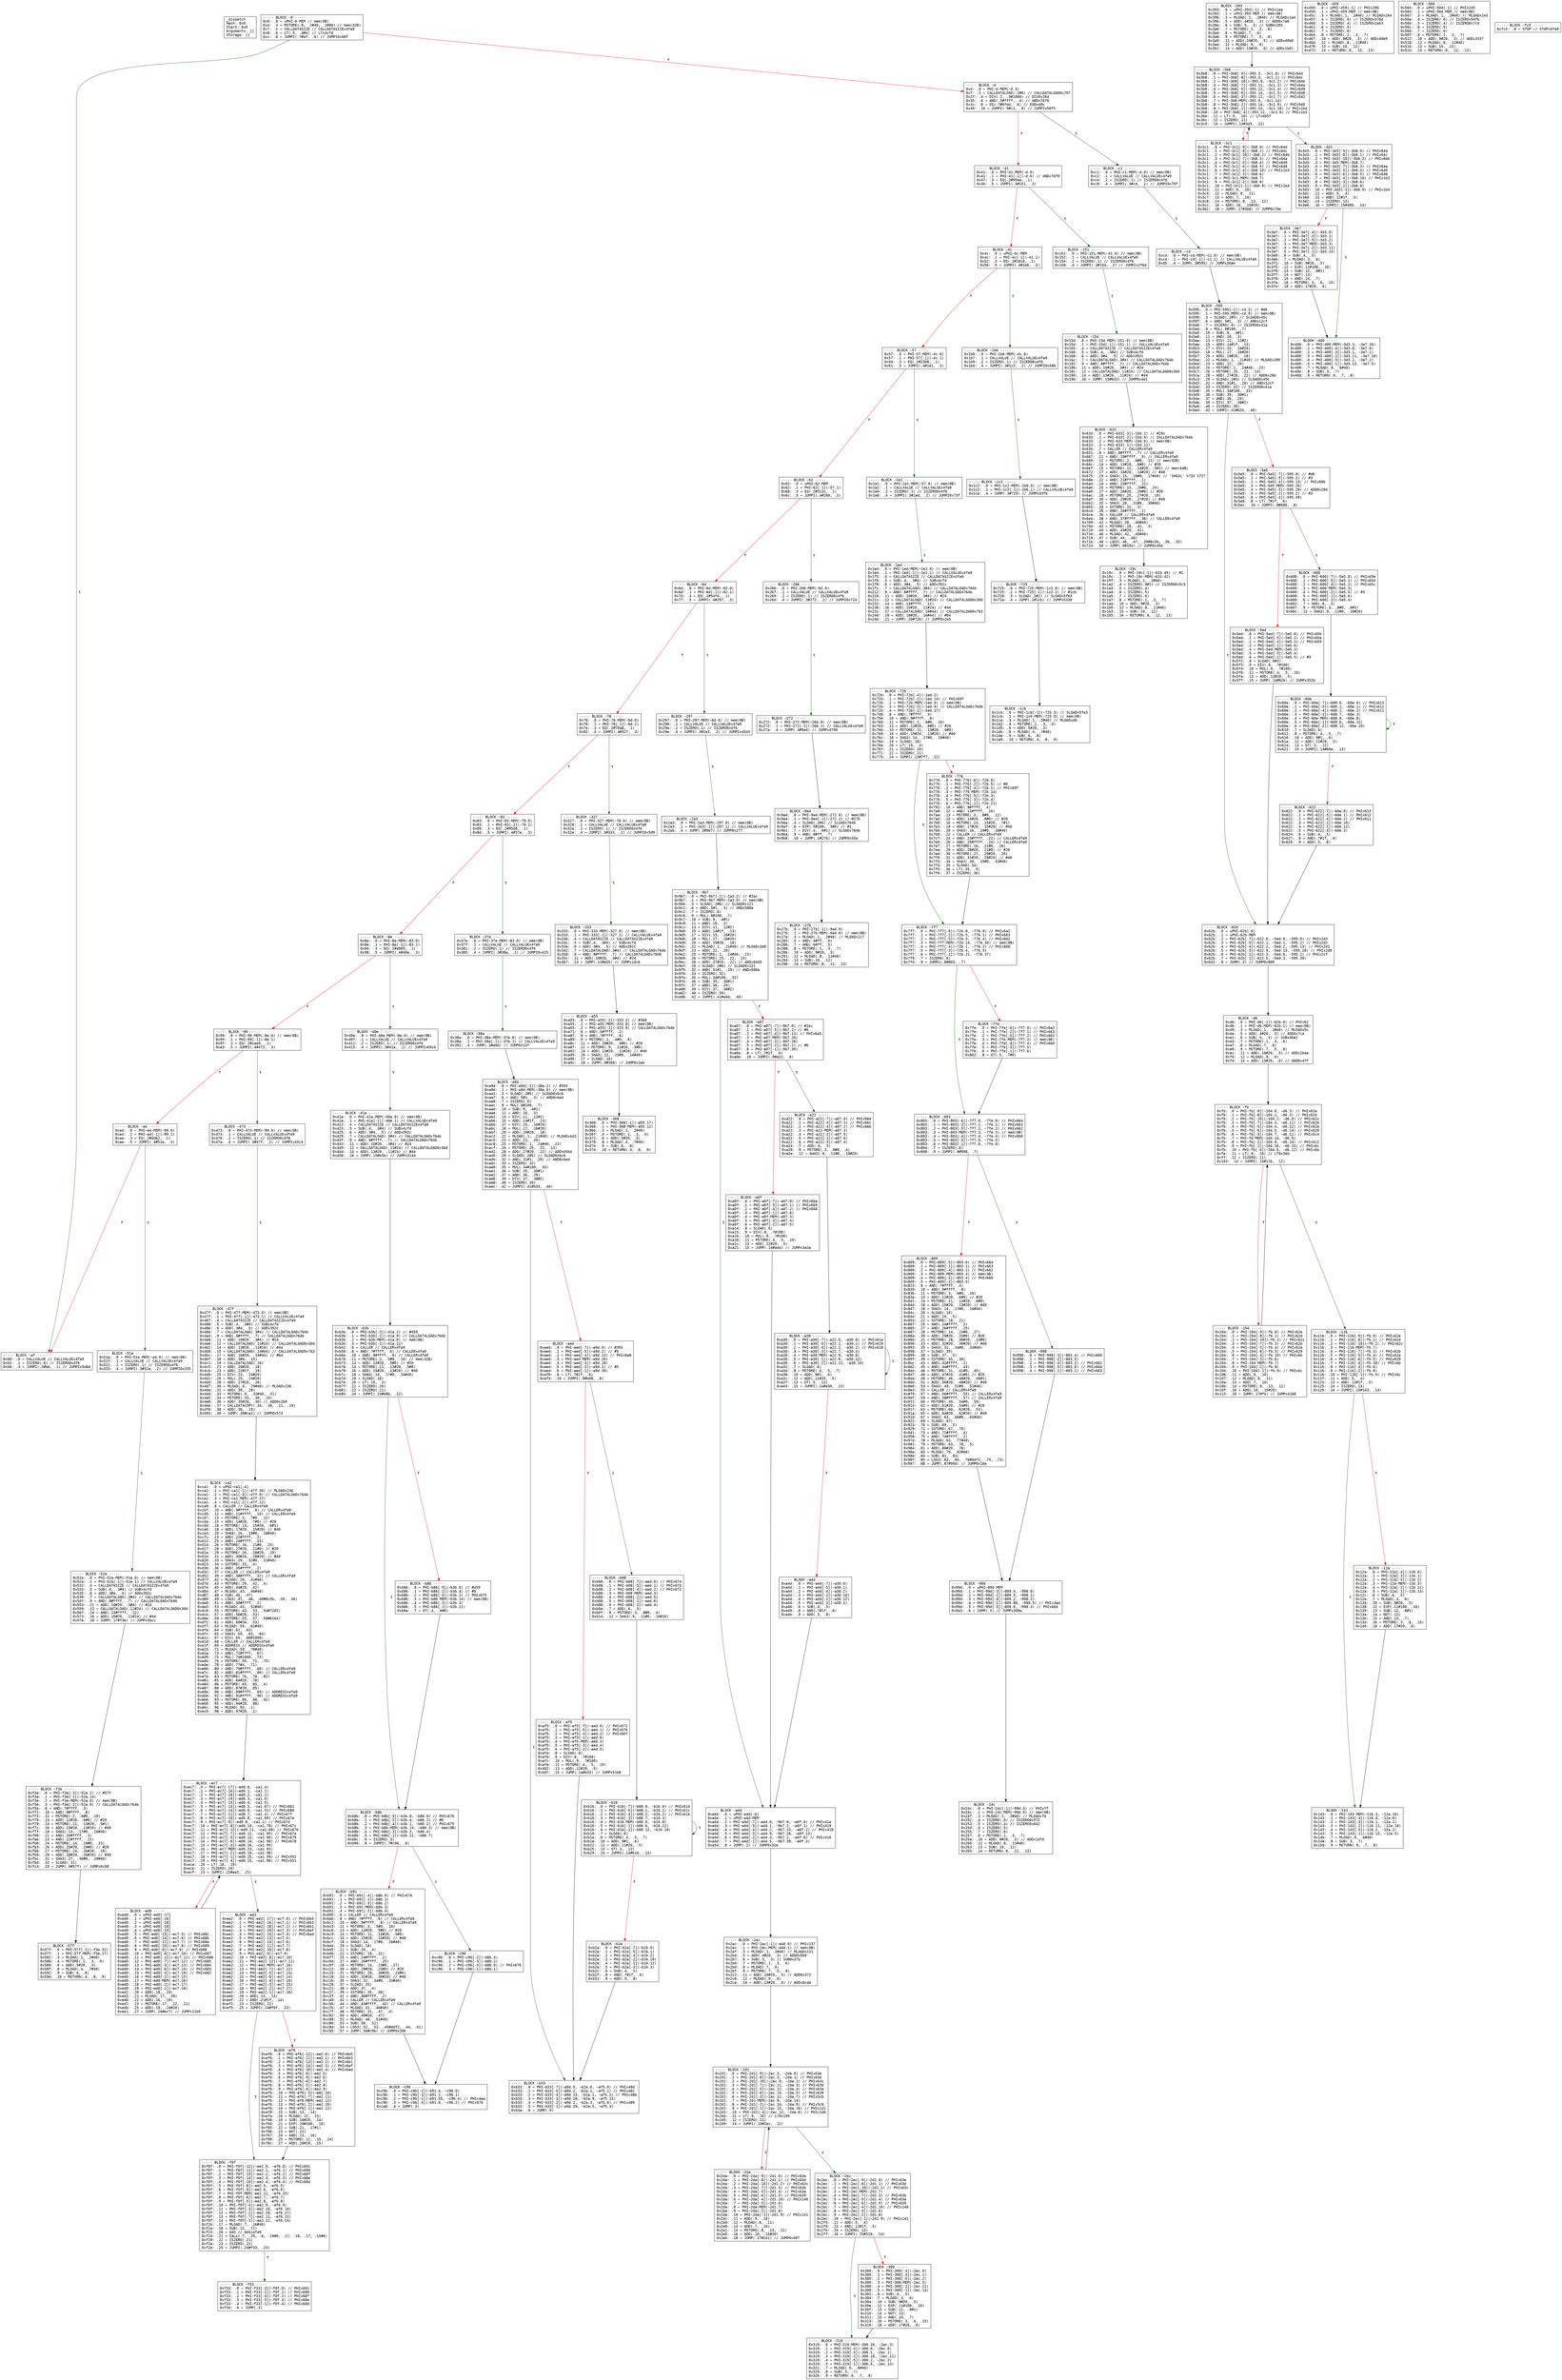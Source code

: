 
digraph G {
graph [fontname = "consolas"];
node  [fontname = "consolas"];
edge  [fontname = "consolas"];
ff [label="{_dispatch\lHash: 0x0\lStart: 0x0\lArguments: []\lStorage: []\l}", shape="record"];
block_0 [label="----- BLOCK ~0 -----\l0x0: .0 = uPHI~0-MEM // mem(0B)\l0x4: .3 = MSTORE(.0, .2#40, .1#80) // mem(32B)\l0x7: .5 = CALLDATASIZE // CALLDATASIZEx4fa9\l0x8: .6 = LT(.5, .4#4) // LTx4cfd\l0xc: .8 = JUMPI(.7#af, .6) // JUMPI0x68f\l", shape="record"];
block_d [label="----- BLOCK ~d -----\l0xd: .0 = PHI~d-MEM(~0.3)\l0xf: .2 = CALLDATALOAD(.1#0) // CALLDATALOAD0x797\l0x2f: .4 = DIV(.2, .3#1000) // DIV0x264\l0x35: .6 = AND(.5#ffff, .4) // ANDx76f0\l0x3c: .8 = EQ(.7#6fdd, .6) // EQ0x40c\l0x40: .10 = JUMPI(.9#c1, .8) // JUMPIx50f5\l", shape="record"];
block_41 [label="----- BLOCK ~41 -----\l0x41: .0 = PHI~41-MEM(~d.0)\l0x41: .1 = PHI~41[-1](~d.6) // ANDx76f0\l0x47: .3 = EQ(.2#95ea, .1)\l0x4b: .5 = JUMPI(.4#151, .3)\l", shape="record"];
block_4c [label="----- BLOCK ~4c -----\l0x4c: .0 = uPHI~4c-MEM\l0x4c: .1 = PHI~4c[-1](~41.1)\l0x52: .3 = EQ(.2#1816, .1)\l0x56: .5 = JUMPI(.4#1b6, .3)\l", shape="record"];
block_57 [label="----- BLOCK ~57 -----\l0x57: .0 = PHI~57-MEM(~4c.0)\l0x57: .1 = PHI~57[-1](~4c.1)\l0x5d: .3 = EQ(.2#23b8, .1)\l0x61: .5 = JUMPI(.4#1e1, .3)\l", shape="record"];
block_62 [label="----- BLOCK ~62 -----\l0x62: .0 = uPHI~62-MEM\l0x62: .1 = PHI~62[-1](~57.1)\l0x68: .3 = EQ(.2#313c, .1)\l0x6c: .5 = JUMPI(.4#266, .3)\l", shape="record"];
block_6d [label="----- BLOCK ~6d -----\l0x6d: .0 = PHI~6d-MEM(~62.0)\l0x6d: .1 = PHI~6d[-1](~62.1)\l0x73: .3 = EQ(.2#54fd, .1)\l0x77: .5 = JUMPI(.4#297, .3)\l", shape="record"];
block_78 [label="----- BLOCK ~78 -----\l0x78: .0 = PHI~78-MEM(~6d.0)\l0x78: .1 = PHI~78[-1](~6d.1)\l0x7e: .3 = EQ(.2#70a0, .1)\l0x82: .5 = JUMPI(.4#327, .3)\l", shape="record"];
block_83 [label="----- BLOCK ~83 -----\l0x83: .0 = PHI~83-MEM(~78.0)\l0x83: .1 = PHI~83[-1](~78.1)\l0x89: .3 = EQ(.2#95d8, .1)\l0x8d: .5 = JUMPI(.4#37e, .3)\l", shape="record"];
block_8e [label="----- BLOCK ~8e -----\l0x8e: .0 = PHI~8e-MEM(~83.0)\l0x8e: .1 = PHI~8e[-1](~83.1)\l0x94: .3 = EQ(.2#a905, .1)\l0x98: .5 = JUMPI(.4#40e, .3)\l", shape="record"];
block_99 [label="----- BLOCK ~99 -----\l0x99: .0 = PHI~99-MEM(~8e.0) // mem(0B)\l0x99: .1 = PHI~99[-1](~8e.1)\l0x9f: .3 = EQ(.2#cae9, .1)\l0xa3: .5 = JUMPI(.4#473, .3)\l", shape="record"];
block_a4 [label="----- BLOCK ~a4 -----\l0xa4: .0 = PHI~a4-MEM(~99.0)\l0xa4: .1 = PHI~a4[-1](~99.1)\l0xaa: .3 = EQ(.2#dd62, .1)\l0xae: .5 = JUMPI(.4#51e, .3)\l", shape="record"];
block_af [label="----- BLOCK ~af -----\l0xb0: .0 = CALLVALUE // CALLVALUEx4fa9\l0xb2: .1 = ISZERO(.0) // ISZERO0x4f6\l0xb6: .3 = JUMPI(.2#bb, .1) // JUMPIx5d84\l", shape="record"];
block_c1 [label="----- BLOCK ~c1 -----\l0xc1: .0 = PHI~c1-MEM(~d.0) // mem(0B)\l0xc2: .1 = CALLVALUE // CALLVALUEx4fa9\l0xc4: .2 = ISZERO(.1) // ISZERO0x4f6\l0xc8: .4 = JUMPI(.3#cd, .2) // JUMPI0x70f\l", shape="record"];
block_cd [label="----- BLOCK ~cd -----\l0xcd: .0 = PHI~cd-MEM(~c1.0) // mem(0B)\l0xcd: .1 = PHI~cd[-1](~c1.1) // CALLVALUEx4fa9\l0xd5: .4 = JUMP(.3#595) // JUMPx30ab\l", shape="record"];
block_d6 [label="----- BLOCK ~d6 -----\l0xd6: .0 = PHI~d6[-1](~62b.0) // PHIx62\l0xd6: .1 = PHI~d6-MEM(~62b.1) // mem(0B)\l0xd9: .3 = MLOAD(.1, .2#40) // MLOADx5c\l0xde: .5 = ADD(.4#20, .3) // ADD0x7cd\l0xe1: .6 = SUB(.5, .3) // SUBx46e2\l0xe3: .7 = MSTORE(.1, .3, .6)\l0xe7: .8 = MLOAD(.7, .0)\l0xe9: .9 = MSTORE(.7, .5, .8)\l0xec: .11 = ADD(.10#20, .5) // ADDx2b4e\l0xf0: .12 = MLOAD(.9, .0)\l0xf4: .14 = ADD(.13#20, .0) // ADD0x4ff\l", shape="record"];
block_fb [label="----- BLOCK ~fb -----\l0xfb: .0 = PHI~fb[-9](~104.0, ~d6.3) // PHIx62e\l0xfb: .1 = PHI~fb[-8](~104.1, ~d6.3) // PHIx62d\l0xfb: .2 = PHI~fb[-10](~104.2, ~d6.0) // PHIx62c\l0xfb: .3 = PHI~fb[-7](~104.3, ~d6.11) // PHIx62b\l0xfb: .4 = PHI~fb[-5](~104.4, ~d6.12) // PHIx62a\l0xfb: .5 = PHI~fb[-6](~104.5, ~d6.14) // PHIx629\l0xfb: .6 = PHI~fb[-3](~104.7, ~d6.11) // PHIx5c4\l0xfb: .7 = PHI~fb-MEM(~104.14, ~d6.9)\l0xfb: .8 = PHI~fb[-2](~104.9, ~d6.14) // PHIx5c2\l0xfb: .9 = PHI~fb[-1](~104.16, ~d6.15) // PHIx6c\l0xfb: .10 = PHI~fb[-4](~104.6, ~d6.12) // PHIx6b\l0xfe: .11 = LT(.9, .10) // LT0x3dd\l0xff: .12 = ISZERO(.11)\l0x103: .14 = JUMPI(.13#116, .12)\l", shape="record"];
block_104 [label="----- BLOCK ~104 -----\l0x104: .0 = PHI~104[-9](~fb.0) // PHIx62e\l0x104: .1 = PHI~104[-8](~fb.1) // PHIx62d\l0x104: .2 = PHI~104[-10](~fb.2) // PHIx62c\l0x104: .3 = PHI~104[-7](~fb.3) // PHIx62b\l0x104: .4 = PHI~104[-5](~fb.4) // PHIx62a\l0x104: .5 = PHI~104[-6](~fb.5) // PHIx629\l0x104: .6 = PHI~104[-4](~fb.10) // PHIx6b\l0x104: .7 = PHI~104[-3](~fb.6)\l0x104: .8 = PHI~104-MEM(~fb.7)\l0x104: .9 = PHI~104[-2](~fb.8)\l0x104: .10 = PHI~104[-1](~fb.9) // PHIx6c\l0x106: .11 = ADD(.9, .10)\l0x107: .12 = MLOAD(.8, .11)\l0x10a: .13 = ADD(.7, .10)\l0x10b: .14 = MSTORE(.8, .13, .12)\l0x10f: .16 = ADD(.10, .15#20)\l0x115: .18 = JUMP(.17#fb) // JUMPx4168\l", shape="record"];
block_116 [label="----- BLOCK ~116 -----\l0x116: .0 = PHI~116[-9](~fb.0) // PHIx62e\l0x116: .1 = PHI~116[-8](~fb.1) // PHIx62d\l0x116: .2 = PHI~116[-10](~fb.2) // PHIx62c\l0x116: .3 = PHI~116-MEM(~fb.7)\l0x116: .4 = PHI~116[-7](~fb.3) // PHIx62b\l0x116: .5 = PHI~116[-5](~fb.4) // PHIx62a\l0x116: .6 = PHI~116[-6](~fb.5) // PHIx629\l0x116: .7 = PHI~116[-4](~fb.10) // PHIx6b\l0x116: .8 = PHI~116[-3](~fb.6)\l0x116: .9 = PHI~116[-2](~fb.8)\l0x116: .10 = PHI~116[-1](~fb.9) // PHIx6c\l0x11f: .11 = ADD(.5, .4)\l0x123: .13 = AND(.12#1f, .5)\l0x125: .14 = ISZERO(.13)\l0x129: .16 = JUMPI(.15#143, .14)\l", shape="record"];
block_12a [label="----- BLOCK ~12a -----\l0x12a: .0 = PHI~12a[-4](~116.0)\l0x12a: .1 = PHI~12a[-3](~116.1)\l0x12a: .2 = PHI~12a[-5](~116.2)\l0x12a: .3 = PHI~12a-MEM(~116.3)\l0x12a: .4 = PHI~12a[-2](~116.11)\l0x12a: .5 = PHI~12a[-1](~116.13)\l0x12c: .6 = SUB(.4, .5)\l0x12e: .7 = MLOAD(.3, .6)\l0x134: .10 = SUB(.9#20, .5)\l0x138: .12 = EXP(.11#100, .10)\l0x139: .13 = SUB(.12, .8#1)\l0x13a: .14 = NOT(.13)\l0x13b: .15 = AND(.14, .7)\l0x13d: .16 = MSTORE(.3, .6, .15)\l0x140: .18 = ADD(.17#20, .6)\l", shape="record"];
block_143 [label="----- BLOCK ~143 -----\l0x143: .0 = PHI~143-MEM(~116.3, ~12a.16)\l0x143: .1 = PHI~143[-4](~116.0, ~12a.0)\l0x143: .2 = PHI~143[-3](~116.1, ~12a.1)\l0x143: .3 = PHI~143[-2](~116.11, ~12a.18)\l0x143: .4 = PHI~143[-5](~116.2, ~12a.2)\l0x143: .5 = PHI~143[-1](~116.13, ~12a.5)\l0x14b: .7 = MLOAD(.0, .6#40)\l0x14e: .8 = SUB(.3, .7)\l0x150: .9 = RETURN(.0, .7, .8)\l", shape="record"];
block_151 [label="----- BLOCK ~151 -----\l0x151: .0 = PHI~151-MEM(~41.0) // mem(0B)\l0x152: .1 = CALLVALUE // CALLVALUEx4fa9\l0x154: .2 = ISZERO(.1) // ISZERO0x4f6\l0x158: .4 = JUMPI(.3#15d, .2) // JUMPIx2f6d\l", shape="record"];
block_15d [label="----- BLOCK ~15d -----\l0x15d: .0 = PHI~15d-MEM(~151.0) // mem(0B)\l0x15d: .1 = PHI~15d[-1](~151.1) // CALLVALUEx4fa9\l0x165: .4 = CALLDATASIZE // CALLDATASIZEx4fa9\l0x166: .5 = SUB(.4, .3#4) // SUBx4cfd\l0x168: .6 = ADD(.3#4, .5) // ADDx392c\l0x16c: .7 = CALLDATALOAD(.3#4) // CALLDATALOADx764b\l0x182: .9 = AND(.8#ffff, .7) // CALLDATALOADx764b\l0x186: .11 = ADD(.10#20, .3#4) // #24\l0x18c: .12 = CALLDATALOAD(.11#24) // CALLDATALOAD0x30d\l0x190: .14 = ADD(.13#20, .11#24) // #44\l0x19b: .16 = JUMP(.15#633) // JUMP0x4d1\l", shape="record"];
block_19c [label="----- BLOCK ~19c -----\l0x19c: .0 = PHI~19c[-1](~633.49) // #1\l0x19c: .1 = PHI~19c-MEM(~633.42)\l0x19f: .3 = MLOAD(.1, .2#40)\l0x1a2: .4 = ISZERO(.0#1) // ISZERO0x5c3\l0x1a3: .5 = ISZERO(.4)\l0x1a4: .6 = ISZERO(.5)\l0x1a5: .7 = ISZERO(.6)\l0x1a7: .8 = MSTORE(.1, .3, .7)\l0x1aa: .10 = ADD(.9#20, .3)\l0x1b0: .12 = MLOAD(.8, .11#40)\l0x1b3: .13 = SUB(.10, .12)\l0x1b5: .14 = RETURN(.8, .12, .13)\l", shape="record"];
block_1b6 [label="----- BLOCK ~1b6 -----\l0x1b6: .0 = PHI~1b6-MEM(~4c.0)\l0x1b7: .1 = CALLVALUE // CALLVALUEx4fa9\l0x1b9: .2 = ISZERO(.1) // ISZERO0x4f6\l0x1bd: .4 = JUMPI(.3#1c2, .2) // JUMPI0x586\l", shape="record"];
block_1c2 [label="----- BLOCK ~1c2 -----\l0x1c2: .0 = PHI~1c2-MEM(~1b6.0) // mem(0B)\l0x1c2: .1 = PHI~1c2[-1](~1b6.1) // CALLVALUEx4fa9\l0x1ca: .4 = JUMP(.3#725) // JUMPx33f6\l", shape="record"];
block_1cb [label="----- BLOCK ~1cb -----\l0x1cb: .0 = PHI~1cb[-1](~725.3) // SLOADx5fe3\l0x1cb: .1 = PHI~1cb-MEM(~725.0) // mem(0B)\l0x1ce: .3 = MLOAD(.1, .2#40) // MLOADxd6\l0x1d2: .4 = MSTORE(.1, .3, .0)\l0x1d5: .6 = ADD(.5#20, .3)\l0x1db: .8 = MLOAD(.4, .7#40)\l0x1de: .9 = SUB(.6, .8)\l0x1e0: .10 = RETURN(.4, .8, .9)\l", shape="record"];
block_1e1 [label="----- BLOCK ~1e1 -----\l0x1e1: .0 = PHI~1e1-MEM(~57.0) // mem(0B)\l0x1e2: .1 = CALLVALUE // CALLVALUEx4fa9\l0x1e4: .2 = ISZERO(.1) // ISZERO0x4f6\l0x1e8: .4 = JUMPI(.3#1ed, .2) // JUMPI0x73f\l", shape="record"];
block_1ed [label="----- BLOCK ~1ed -----\l0x1ed: .0 = PHI~1ed-MEM(~1e1.0) // mem(0B)\l0x1ed: .1 = PHI~1ed[-1](~1e1.1) // CALLVALUEx4fa9\l0x1f5: .4 = CALLDATASIZE // CALLDATASIZEx4fa9\l0x1f6: .5 = SUB(.4, .3#4) // SUBx4cfd\l0x1f8: .6 = ADD(.3#4, .5) // ADDx392c\l0x1fc: .7 = CALLDATALOAD(.3#4) // CALLDATALOADx764b\l0x212: .9 = AND(.8#ffff, .7) // CALLDATALOADx764b\l0x216: .11 = ADD(.10#20, .3#4) // #24\l0x21c: .12 = CALLDATALOAD(.11#24) // CALLDATALOAD0x30d\l0x232: .14 = AND(.13#ffff, .12)\l0x236: .16 = ADD(.15#20, .11#24) // #44\l0x23c: .17 = CALLDATALOAD(.16#44) // CALLDATALOAD0x763\l0x240: .19 = ADD(.18#20, .16#44) // #64\l0x24b: .21 = JUMP(.20#72b) // JUMP0x2e5\l", shape="record"];
block_24c [label="----- BLOCK ~24c -----\l0x24c: .0 = PHI~24c[-1](~99d.4) // PHIxff\l0x24c: .1 = PHI~24c-MEM(~99d.0) // mem(0B)\l0x24f: .3 = MLOAD(.1, .2#40) // MLOADxfd\l0x252: .4 = ISZERO(.0) // ISZERO0x572\l0x253: .5 = ISZERO(.4) // ISZERO0x642\l0x254: .6 = ISZERO(.5)\l0x255: .7 = ISZERO(.6)\l0x257: .8 = MSTORE(.1, .3, .7)\l0x25a: .10 = ADD(.9#20, .3) // ADDx1dfd\l0x260: .12 = MLOAD(.8, .11#40)\l0x263: .13 = SUB(.10, .12)\l0x265: .14 = RETURN(.8, .12, .13)\l", shape="record"];
block_266 [label="----- BLOCK ~266 -----\l0x266: .0 = PHI~266-MEM(~62.0)\l0x267: .1 = CALLVALUE // CALLVALUEx4fa9\l0x269: .2 = ISZERO(.1) // ISZERO0x4f6\l0x26d: .4 = JUMPI(.3#272, .2) // JUMPI0x724\l", shape="record"];
block_272 [label="----- BLOCK ~272 -----\l0x272: .0 = PHI~272-MEM(~266.0) // mem(0B)\l0x272: .1 = PHI~272[-1](~266.1) // CALLVALUEx4fa9\l0x27a: .4 = JUMP(.3#9a4) // JUMPx4790\l", shape="record"];
block_27b [label="----- BLOCK ~27b -----\l0x27b: .0 = PHI~27b[-1](~9a4.9)\l0x27b: .1 = PHI~27b-MEM(~9a4.0) // mem(0B)\l0x27e: .3 = MLOAD(.1, .2#40) // MLOADx117\l0x283: .5 = AND(.4#ff, .0)\l0x286: .7 = AND(.6#ff, .5)\l0x288: .8 = MSTORE(.1, .3, .7)\l0x28b: .10 = ADD(.9#20, .3)\l0x291: .12 = MLOAD(.8, .11#40)\l0x294: .13 = SUB(.10, .12)\l0x296: .14 = RETURN(.8, .12, .13)\l", shape="record"];
block_297 [label="----- BLOCK ~297 -----\l0x297: .0 = PHI~297-MEM(~6d.0) // mem(0B)\l0x298: .1 = CALLVALUE // CALLVALUEx4fa9\l0x29a: .2 = ISZERO(.1) // ISZERO0x4f6\l0x29e: .4 = JUMPI(.3#2a3, .2) // JUMPIx45d3\l", shape="record"];
block_2a3 [label="----- BLOCK ~2a3 -----\l0x2a3: .0 = PHI~2a3-MEM(~297.0) // mem(0B)\l0x2a3: .1 = PHI~2a3[-1](~297.1) // CALLVALUEx4fa9\l0x2ab: .4 = JUMP(.3#9b7) // JUMP0x277\l", shape="record"];
block_2ac [label="----- BLOCK ~2ac -----\l0x2ac: .0 = PHI~2ac[-1](~a4d.0) // PHIx137\l0x2ac: .1 = PHI~2ac-MEM(~a4d.1) // mem(0B)\l0x2af: .3 = MLOAD(.1, .2#40) // MLOADx131\l0x2b4: .5 = ADD(.4#20, .3) // ADD0x569\l0x2b7: .6 = SUB(.5, .3) // SUB0x37b\l0x2b9: .7 = MSTORE(.1, .3, .6)\l0x2bd: .8 = MLOAD(.7, .0)\l0x2bf: .9 = MSTORE(.7, .5, .8)\l0x2c2: .11 = ADD(.10#20, .5) // ADD0x372\l0x2c6: .12 = MLOAD(.9, .0)\l0x2ca: .14 = ADD(.13#20, .0) // ADDx3cdd\l", shape="record"];
block_2d1 [label="----- BLOCK ~2d1 -----\l0x2d1: .0 = PHI~2d1[-9](~2ac.3, ~2da.0) // PHIx63e\l0x2d1: .1 = PHI~2d1[-8](~2ac.3, ~2da.1) // PHIx63d\l0x2d1: .2 = PHI~2d1[-10](~2ac.0, ~2da.2) // PHIx63c\l0x2d1: .3 = PHI~2d1[-7](~2ac.11, ~2da.3) // PHIx63b\l0x2d1: .4 = PHI~2d1[-5](~2ac.12, ~2da.4) // PHIx63a\l0x2d1: .5 = PHI~2d1[-6](~2ac.14, ~2da.5) // PHIx639\l0x2d1: .6 = PHI~2d1[-3](~2ac.11, ~2da.7) // PHIx5cb\l0x2d1: .7 = PHI~2d1-MEM(~2ac.9, ~2da.14)\l0x2d1: .8 = PHI~2d1[-2](~2ac.14, ~2da.9) // PHIx5c9\l0x2d1: .9 = PHI~2d1[-1](~2ac.15, ~2da.16) // PHIx141\l0x2d1: .10 = PHI~2d1[-4](~2ac.12, ~2da.6) // PHIx140\l0x2d4: .11 = LT(.9, .10) // LT0x195\l0x2d5: .12 = ISZERO(.11)\l0x2d9: .14 = JUMPI(.13#2ec, .12)\l", shape="record"];
block_2da [label="----- BLOCK ~2da -----\l0x2da: .0 = PHI~2da[-9](~2d1.0) // PHIx63e\l0x2da: .1 = PHI~2da[-8](~2d1.1) // PHIx63d\l0x2da: .2 = PHI~2da[-10](~2d1.2) // PHIx63c\l0x2da: .3 = PHI~2da[-7](~2d1.3) // PHIx63b\l0x2da: .4 = PHI~2da[-5](~2d1.4) // PHIx63a\l0x2da: .5 = PHI~2da[-6](~2d1.5) // PHIx639\l0x2da: .6 = PHI~2da[-4](~2d1.10) // PHIx140\l0x2da: .7 = PHI~2da[-3](~2d1.6)\l0x2da: .8 = PHI~2da-MEM(~2d1.7)\l0x2da: .9 = PHI~2da[-2](~2d1.8)\l0x2da: .10 = PHI~2da[-1](~2d1.9) // PHIx141\l0x2dc: .11 = ADD(.9, .10)\l0x2dd: .12 = MLOAD(.8, .11)\l0x2e0: .13 = ADD(.7, .10)\l0x2e1: .14 = MSTORE(.8, .13, .12)\l0x2e5: .16 = ADD(.10, .15#20)\l0x2eb: .18 = JUMP(.17#2d1) // JUMP0x407\l", shape="record"];
block_2ec [label="----- BLOCK ~2ec -----\l0x2ec: .0 = PHI~2ec[-9](~2d1.0) // PHIx63e\l0x2ec: .1 = PHI~2ec[-8](~2d1.1) // PHIx63d\l0x2ec: .2 = PHI~2ec[-10](~2d1.2) // PHIx63c\l0x2ec: .3 = PHI~2ec-MEM(~2d1.7)\l0x2ec: .4 = PHI~2ec[-7](~2d1.3) // PHIx63b\l0x2ec: .5 = PHI~2ec[-5](~2d1.4) // PHIx63a\l0x2ec: .6 = PHI~2ec[-6](~2d1.5) // PHIx639\l0x2ec: .7 = PHI~2ec[-4](~2d1.10) // PHIx140\l0x2ec: .8 = PHI~2ec[-3](~2d1.6)\l0x2ec: .9 = PHI~2ec[-2](~2d1.8)\l0x2ec: .10 = PHI~2ec[-1](~2d1.9) // PHIx141\l0x2f5: .11 = ADD(.5, .4)\l0x2f9: .13 = AND(.12#1f, .5)\l0x2fb: .14 = ISZERO(.13)\l0x2ff: .16 = JUMPI(.15#319, .14)\l", shape="record"];
block_300 [label="----- BLOCK ~300 -----\l0x300: .0 = PHI~300[-4](~2ec.0)\l0x300: .1 = PHI~300[-3](~2ec.1)\l0x300: .2 = PHI~300[-5](~2ec.2)\l0x300: .3 = PHI~300-MEM(~2ec.3)\l0x300: .4 = PHI~300[-2](~2ec.11)\l0x300: .5 = PHI~300[-1](~2ec.13)\l0x302: .6 = SUB(.4, .5)\l0x304: .7 = MLOAD(.3, .6)\l0x30a: .10 = SUB(.9#20, .5)\l0x30e: .12 = EXP(.11#100, .10)\l0x30f: .13 = SUB(.12, .8#1)\l0x310: .14 = NOT(.13)\l0x311: .15 = AND(.14, .7)\l0x313: .16 = MSTORE(.3, .6, .15)\l0x316: .18 = ADD(.17#20, .6)\l", shape="record"];
block_319 [label="----- BLOCK ~319 -----\l0x319: .0 = PHI~319-MEM(~300.16, ~2ec.3)\l0x319: .1 = PHI~319[-4](~300.0, ~2ec.0)\l0x319: .2 = PHI~319[-3](~300.1, ~2ec.1)\l0x319: .3 = PHI~319[-2](~300.18, ~2ec.11)\l0x319: .4 = PHI~319[-5](~300.2, ~2ec.2)\l0x319: .5 = PHI~319[-1](~300.5, ~2ec.13)\l0x321: .7 = MLOAD(.0, .6#40)\l0x324: .8 = SUB(.3, .7)\l0x326: .9 = RETURN(.0, .7, .8)\l", shape="record"];
block_327 [label="----- BLOCK ~327 -----\l0x327: .0 = PHI~327-MEM(~78.0) // mem(0B)\l0x328: .1 = CALLVALUE // CALLVALUEx4fa9\l0x32a: .2 = ISZERO(.1) // ISZERO0x4f6\l0x32e: .4 = JUMPI(.3#333, .2) // JUMPI0x5d9\l", shape="record"];
block_333 [label="----- BLOCK ~333 -----\l0x333: .0 = PHI~333-MEM(~327.0) // mem(0B)\l0x333: .1 = PHI~333[-1](~327.1) // CALLVALUEx4fa9\l0x33b: .4 = CALLDATASIZE // CALLDATASIZEx4fa9\l0x33c: .5 = SUB(.4, .3#4) // SUBx4cfd\l0x33e: .6 = ADD(.3#4, .5) // ADDx392c\l0x342: .7 = CALLDATALOAD(.3#4) // CALLDATALOADx764b\l0x358: .9 = AND(.8#ffff, .7) // CALLDATALOADx764b\l0x35c: .11 = ADD(.10#20, .3#4) // #24\l0x367: .13 = JUMP(.12#a55) // JUMPx1dc6\l", shape="record"];
block_368 [label="----- BLOCK ~368 -----\l0x368: .0 = PHI~368[-1](~a55.17)\l0x368: .1 = PHI~368-MEM(~a55.12)\l0x36b: .3 = MLOAD(.1, .2#40)\l0x36f: .4 = MSTORE(.1, .3, .0)\l0x372: .6 = ADD(.5#20, .3)\l0x378: .8 = MLOAD(.4, .7#40)\l0x37b: .9 = SUB(.6, .8)\l0x37d: .10 = RETURN(.4, .8, .9)\l", shape="record"];
block_37e [label="----- BLOCK ~37e -----\l0x37e: .0 = PHI~37e-MEM(~83.0) // mem(0B)\l0x37f: .1 = CALLVALUE // CALLVALUEx4fa9\l0x381: .2 = ISZERO(.1) // ISZERO0x4f6\l0x385: .4 = JUMPI(.3#38a, .2) // JUMPI0x425\l", shape="record"];
block_38a [label="----- BLOCK ~38a -----\l0x38a: .0 = PHI~38a-MEM(~37e.0) // mem(0B)\l0x38a: .1 = PHI~38a[-1](~37e.1) // CALLVALUEx4fa9\l0x392: .4 = JUMP(.3#a9d) // JUMP0x13f\l", shape="record"];
block_393 [label="----- BLOCK ~393 -----\l0x393: .0 = uPHI~393[-1] // PHIx1aa\l0x393: .1 = uPHI~393-MEM // mem(0B)\l0x396: .3 = MLOAD(.1, .2#40) // MLOADx1a4\l0x39b: .5 = ADD(.4#20, .3) // ADD0x7a8\l0x39e: .6 = SUB(.5, .3) // SUB0x205\l0x3a0: .7 = MSTORE(.1, .3, .6)\l0x3a4: .8 = MLOAD(.7, .0)\l0x3a6: .9 = MSTORE(.7, .5, .8)\l0x3a9: .11 = ADD(.10#20, .5) // ADDx40b0\l0x3ad: .12 = MLOAD(.9, .0)\l0x3b1: .14 = ADD(.13#20, .0) // ADDx1b01\l", shape="record"];
block_3b8 [label="----- BLOCK ~3b8 -----\l0x3b8: .0 = PHI~3b8[-9](~393.3, ~3c1.0) // PHIx64d\l0x3b8: .1 = PHI~3b8[-8](~393.3, ~3c1.1) // PHIx64c\l0x3b8: .2 = PHI~3b8[-10](~393.0, ~3c1.2) // PHIx64b\l0x3b8: .3 = PHI~3b8[-7](~393.11, ~3c1.3) // PHIx64a\l0x3b8: .4 = PHI~3b8[-5](~393.12, ~3c1.4) // PHIx649\l0x3b8: .5 = PHI~3b8[-6](~393.14, ~3c1.5) // PHIx648\l0x3b8: .6 = PHI~3b8[-3](~393.11, ~3c1.7) // PHIx5d2\l0x3b8: .7 = PHI~3b8-MEM(~393.9, ~3c1.14)\l0x3b8: .8 = PHI~3b8[-2](~393.14, ~3c1.9) // PHIx5d0\l0x3b8: .9 = PHI~3b8[-1](~393.15, ~3c1.16) // PHIx1b4\l0x3b8: .10 = PHI~3b8[-4](~393.12, ~3c1.6) // PHIx1b3\l0x3bb: .11 = LT(.9, .10) // LTx4b5f\l0x3bc: .12 = ISZERO(.11)\l0x3c0: .14 = JUMPI(.13#3d3, .12)\l", shape="record"];
block_3c1 [label="----- BLOCK ~3c1 -----\l0x3c1: .0 = PHI~3c1[-9](~3b8.0) // PHIx64d\l0x3c1: .1 = PHI~3c1[-8](~3b8.1) // PHIx64c\l0x3c1: .2 = PHI~3c1[-10](~3b8.2) // PHIx64b\l0x3c1: .3 = PHI~3c1[-7](~3b8.3) // PHIx64a\l0x3c1: .4 = PHI~3c1[-5](~3b8.4) // PHIx649\l0x3c1: .5 = PHI~3c1[-6](~3b8.5) // PHIx648\l0x3c1: .6 = PHI~3c1[-4](~3b8.10) // PHIx1b3\l0x3c1: .7 = PHI~3c1[-3](~3b8.6)\l0x3c1: .8 = PHI~3c1-MEM(~3b8.7)\l0x3c1: .9 = PHI~3c1[-2](~3b8.8)\l0x3c1: .10 = PHI~3c1[-1](~3b8.9) // PHIx1b4\l0x3c3: .11 = ADD(.9, .10)\l0x3c4: .12 = MLOAD(.8, .11)\l0x3c7: .13 = ADD(.7, .10)\l0x3c8: .14 = MSTORE(.8, .13, .12)\l0x3cc: .16 = ADD(.10, .15#20)\l0x3d2: .18 = JUMP(.17#3b8) // JUMP0x70e\l", shape="record"];
block_3d3 [label="----- BLOCK ~3d3 -----\l0x3d3: .0 = PHI~3d3[-9](~3b8.0) // PHIx64d\l0x3d3: .1 = PHI~3d3[-8](~3b8.1) // PHIx64c\l0x3d3: .2 = PHI~3d3[-10](~3b8.2) // PHIx64b\l0x3d3: .3 = PHI~3d3-MEM(~3b8.7)\l0x3d3: .4 = PHI~3d3[-7](~3b8.3) // PHIx64a\l0x3d3: .5 = PHI~3d3[-5](~3b8.4) // PHIx649\l0x3d3: .6 = PHI~3d3[-6](~3b8.5) // PHIx648\l0x3d3: .7 = PHI~3d3[-4](~3b8.10) // PHIx1b3\l0x3d3: .8 = PHI~3d3[-3](~3b8.6)\l0x3d3: .9 = PHI~3d3[-2](~3b8.8)\l0x3d3: .10 = PHI~3d3[-1](~3b8.9) // PHIx1b4\l0x3dc: .11 = ADD(.5, .4)\l0x3e0: .13 = AND(.12#1f, .5)\l0x3e2: .14 = ISZERO(.13)\l0x3e6: .16 = JUMPI(.15#400, .14)\l", shape="record"];
block_3e7 [label="----- BLOCK ~3e7 -----\l0x3e7: .0 = PHI~3e7[-4](~3d3.0)\l0x3e7: .1 = PHI~3e7[-3](~3d3.1)\l0x3e7: .2 = PHI~3e7[-5](~3d3.2)\l0x3e7: .3 = PHI~3e7-MEM(~3d3.3)\l0x3e7: .4 = PHI~3e7[-2](~3d3.11)\l0x3e7: .5 = PHI~3e7[-1](~3d3.13)\l0x3e9: .6 = SUB(.4, .5)\l0x3eb: .7 = MLOAD(.3, .6)\l0x3f1: .10 = SUB(.9#20, .5)\l0x3f5: .12 = EXP(.11#100, .10)\l0x3f6: .13 = SUB(.12, .8#1)\l0x3f7: .14 = NOT(.13)\l0x3f8: .15 = AND(.14, .7)\l0x3fa: .16 = MSTORE(.3, .6, .15)\l0x3fd: .18 = ADD(.17#20, .6)\l", shape="record"];
block_400 [label="----- BLOCK ~400 -----\l0x400: .0 = PHI~400-MEM(~3d3.3, ~3e7.16)\l0x400: .1 = PHI~400[-4](~3d3.0, ~3e7.0)\l0x400: .2 = PHI~400[-3](~3d3.1, ~3e7.1)\l0x400: .3 = PHI~400[-2](~3d3.11, ~3e7.18)\l0x400: .4 = PHI~400[-5](~3d3.2, ~3e7.2)\l0x400: .5 = PHI~400[-1](~3d3.13, ~3e7.5)\l0x408: .7 = MLOAD(.0, .6#40)\l0x40b: .8 = SUB(.3, .7)\l0x40d: .9 = RETURN(.0, .7, .8)\l", shape="record"];
block_40e [label="----- BLOCK ~40e -----\l0x40e: .0 = PHI~40e-MEM(~8e.0) // mem(0B)\l0x40f: .1 = CALLVALUE // CALLVALUEx4fa9\l0x411: .2 = ISZERO(.1) // ISZERO0x4f6\l0x415: .4 = JUMPI(.3#41a, .2) // JUMPIx69cb\l", shape="record"];
block_41a [label="----- BLOCK ~41a -----\l0x41a: .0 = PHI~41a-MEM(~40e.0) // mem(0B)\l0x41a: .1 = PHI~41a[-1](~40e.1) // CALLVALUEx4fa9\l0x422: .4 = CALLDATASIZE // CALLDATASIZEx4fa9\l0x423: .5 = SUB(.4, .3#4) // SUBx4cfd\l0x425: .6 = ADD(.3#4, .5) // ADDx392c\l0x429: .7 = CALLDATALOAD(.3#4) // CALLDATALOADx764b\l0x43f: .9 = AND(.8#ffff, .7) // CALLDATALOADx764b\l0x443: .11 = ADD(.10#20, .3#4) // #24\l0x449: .12 = CALLDATALOAD(.11#24) // CALLDATALOAD0x30d\l0x44d: .14 = ADD(.13#20, .11#24) // #44\l0x458: .16 = JUMP(.15#b3b) // JUMPx3144\l", shape="record"];
block_459 [label="----- BLOCK ~459 -----\l0x459: .0 = uPHI~459[-1] // PHIx206\l0x459: .1 = uPHI~459-MEM // mem(0B)\l0x45c: .3 = MLOAD(.1, .2#40) // MLOADx204\l0x45f: .4 = ISZERO(.0) // ISZEROx370d\l0x460: .5 = ISZERO(.4) // ISZEROx2ab3\l0x461: .6 = ISZERO(.5)\l0x462: .7 = ISZERO(.6)\l0x464: .8 = MSTORE(.1, .3, .7)\l0x467: .10 = ADD(.9#20, .3) // ADDx40e9\l0x46d: .12 = MLOAD(.8, .11#40)\l0x470: .13 = SUB(.10, .12)\l0x472: .14 = RETURN(.8, .12, .13)\l", shape="record"];
block_473 [label="----- BLOCK ~473 -----\l0x473: .0 = PHI~473-MEM(~99.0) // mem(0B)\l0x474: .1 = CALLVALUE // CALLVALUEx4fa9\l0x476: .2 = ISZERO(.1) // ISZERO0x4f6\l0x47a: .4 = JUMPI(.3#47f, .2) // JUMPIx43c4\l", shape="record"];
block_47f [label="----- BLOCK ~47f -----\l0x47f: .0 = PHI~47f-MEM(~473.0) // mem(0B)\l0x47f: .1 = PHI~47f[-1](~473.1) // CALLVALUEx4fa9\l0x487: .4 = CALLDATASIZE // CALLDATASIZEx4fa9\l0x488: .5 = SUB(.4, .3#4) // SUBx4cfd\l0x48a: .6 = ADD(.3#4, .5) // ADDx392c\l0x48e: .7 = CALLDATALOAD(.3#4) // CALLDATALOADx764b\l0x4a4: .9 = AND(.8#ffff, .7) // CALLDATALOADx764b\l0x4a8: .11 = ADD(.10#20, .3#4) // #24\l0x4ae: .12 = CALLDATALOAD(.11#24) // CALLDATALOAD0x30d\l0x4b2: .14 = ADD(.13#20, .11#24) // #44\l0x4b8: .15 = CALLDATALOAD(.14#44) // CALLDATALOAD0x763\l0x4bc: .17 = ADD(.16#20, .14#44) // #64\l0x4bf: .18 = ADD(.3#4, .15)\l0x4c1: .19 = CALLDATALOAD(.18)\l0x4c5: .21 = ADD(.20#20, .18)\l0x4cb: .23 = ADD(.22#1f, .19)\l0x4d0: .25 = DIV(.23, .24#20)\l0x4d1: .26 = MUL(.25, .24#20)\l0x4d4: .28 = ADD(.27#20, .26)\l0x4d7: .30 = MLOAD(.0, .29#40) // MLOADx236\l0x4da: .31 = ADD(.30, .28)\l0x4dd: .33 = MSTORE(.0, .32#40, .31)\l0x4e5: .34 = MSTORE(.33, .30, .19)\l0x4e8: .36 = ADD(.35#20, .30) // ADD0x2b9\l0x4ee: .37 = CALLDATACOPY(.34, .36, .21, .19)\l0x4f0: .38 = ADD(.36, .19)\l0x503: .40 = JUMP(.39#ca1) // JUMP0x574\l", shape="record"];
block_504 [label="----- BLOCK ~504 -----\l0x504: .0 = uPHI~504[-1] // PHIx245\l0x504: .1 = uPHI~504-MEM // mem(0B)\l0x507: .3 = MLOAD(.1, .2#40) // MLOADx243\l0x50a: .4 = ISZERO(.0) // ISZEROx54fb\l0x50b: .5 = ISZERO(.4) // ISZERO0x7cd\l0x50c: .6 = ISZERO(.5)\l0x50d: .7 = ISZERO(.6)\l0x50f: .8 = MSTORE(.1, .3, .7)\l0x512: .10 = ADD(.9#20, .3) // ADDx3337\l0x518: .12 = MLOAD(.8, .11#40)\l0x51b: .13 = SUB(.10, .12)\l0x51d: .14 = RETURN(.8, .12, .13)\l", shape="record"];
block_51e [label="----- BLOCK ~51e -----\l0x51e: .0 = PHI~51e-MEM(~a4.0) // mem(0B)\l0x51f: .1 = CALLVALUE // CALLVALUEx4fa9\l0x521: .2 = ISZERO(.1) // ISZERO0x4f6\l0x525: .4 = JUMPI(.3#52a, .2) // JUMPI0x335\l", shape="record"];
block_52a [label="----- BLOCK ~52a -----\l0x52a: .0 = PHI~52a-MEM(~51e.0) // mem(0B)\l0x52a: .1 = PHI~52a[-1](~51e.1) // CALLVALUEx4fa9\l0x532: .4 = CALLDATASIZE // CALLDATASIZEx4fa9\l0x533: .5 = SUB(.4, .3#4) // SUBx4cfd\l0x535: .6 = ADD(.3#4, .5) // ADDx392c\l0x539: .7 = CALLDATALOAD(.3#4) // CALLDATALOADx764b\l0x54f: .9 = AND(.8#ffff, .7) // CALLDATALOADx764b\l0x553: .11 = ADD(.10#20, .3#4) // #24\l0x559: .12 = CALLDATALOAD(.11#24) // CALLDATALOAD0x30d\l0x56f: .14 = AND(.13#ffff, .12)\l0x573: .16 = ADD(.15#20, .11#24) // #44\l0x57e: .18 = JUMP(.17#f3e) // JUMPx3bcc\l", shape="record"];
block_57f [label="----- BLOCK ~57f -----\l0x57f: .0 = PHI~57f[-1](~f3e.32)\l0x57f: .1 = PHI~57f-MEM(~f3e.27)\l0x582: .3 = MLOAD(.1, .2#40)\l0x586: .4 = MSTORE(.1, .3, .0)\l0x589: .6 = ADD(.5#20, .3)\l0x58f: .8 = MLOAD(.4, .7#40)\l0x592: .9 = SUB(.6, .8)\l0x594: .10 = RETURN(.4, .8, .9)\l", shape="record"];
block_595 [label="----- BLOCK ~595 -----\l0x595: .0 = PHI~595[-1](~cd.2) // #d6\l0x595: .1 = PHI~595-MEM(~cd.0) // mem(0B)\l0x599: .3 = SLOAD(.2#3) // SLOAD0x45c\l0x59f: .6 = AND(.5#1, .3) // ANDx12cf\l0x5a0: .7 = ISZERO(.6) // ISZERO0x41a\l0x5a4: .9 = MUL(.8#100, .7)\l0x5a5: .10 = SUB(.9, .4#1)\l0x5a6: .11 = AND(.10, .3)\l0x5aa: .13 = DIV(.11, .12#2)\l0x5ae: .15 = ADD(.14#1f, .13)\l0x5b3: .17 = DIV(.15, .16#20)\l0x5b4: .18 = MUL(.17, .16#20)\l0x5b7: .20 = ADD(.19#20, .18)\l0x5ba: .22 = MLOAD(.1, .21#40) // MLOADx289\l0x5bd: .23 = ADD(.22, .20)\l0x5c0: .25 = MSTORE(.1, .24#40, .23)\l0x5c7: .26 = MSTORE(.25, .22, .13)\l0x5ca: .28 = ADD(.27#20, .22) // ADD0x28d\l0x5cd: .29 = SLOAD(.2#3) // SLOAD0x45c\l0x5d3: .32 = AND(.31#1, .29) // ANDx12cf\l0x5d4: .33 = ISZERO(.32) // ISZERO0x41a\l0x5d8: .35 = MUL(.34#100, .33)\l0x5d9: .36 = SUB(.35, .30#1)\l0x5da: .37 = AND(.36, .29)\l0x5de: .39 = DIV(.37, .38#2)\l0x5e0: .40 = ISZERO(.39)\l0x5e4: .42 = JUMPI(.41#62b, .40)\l", shape="record"];
block_5e5 [label="----- BLOCK ~5e5 -----\l0x5e5: .0 = PHI~5e5[-7](~595.0) // #d6\l0x5e5: .1 = PHI~5e5[-5](~595.2) // #3\l0x5e5: .2 = PHI~5e5[-4](~595.13) // PHIx69b\l0x5e5: .3 = PHI~5e5-MEM(~595.26)\l0x5e5: .4 = PHI~5e5[-3](~595.28) // ADD0x28d\l0x5e5: .5 = PHI~5e5[-2](~595.2) // #3\l0x5e5: .6 = PHI~5e5[-1](~595.39)\l0x5e8: .8 = LT(.7#1f, .6)\l0x5ec: .10 = JUMPI(.9#600, .8)\l", shape="record"];
block_5ed [label="----- BLOCK ~5ed -----\l0x5ed: .0 = PHI~5ed[-7](~5e5.0) // PHIx65b\l0x5ed: .1 = PHI~5ed[-5](~5e5.1) // PHIx65a\l0x5ed: .2 = PHI~5ed[-4](~5e5.2) // PHIx659\l0x5ed: .3 = PHI~5ed[-1](~5e5.6)\l0x5ed: .4 = PHI~5ed-MEM(~5e5.3)\l0x5ed: .5 = PHI~5ed[-3](~5e5.4)\l0x5ed: .6 = PHI~5ed[-2](~5e5.5) // #3\l0x5f2: .8 = SLOAD(.6#3)\l0x5f3: .9 = DIV(.8, .7#100)\l0x5f4: .10 = MUL(.9, .7#100)\l0x5f6: .11 = MSTORE(.4, .5, .10)\l0x5fa: .13 = ADD(.12#20, .5)\l0x5ff: .15 = JUMP(.14#62b) // JUMPx352b\l", shape="record"];
block_600 [label="----- BLOCK ~600 -----\l0x600: .0 = PHI~600[-7](~5e5.0) // PHIx65e\l0x600: .1 = PHI~600[-5](~5e5.1) // PHIx65d\l0x600: .2 = PHI~600[-4](~5e5.2) // PHIx65c\l0x600: .3 = PHI~600-MEM(~5e5.3)\l0x600: .4 = PHI~600[-2](~5e5.5) // #3\l0x600: .5 = PHI~600[-1](~5e5.6)\l0x600: .6 = PHI~600[-3](~5e5.4)\l0x602: .7 = ADD(.6, .5)\l0x607: .9 = MSTORE(.3, .8#0, .4#3)\l0x60c: .12 = SHA3(.9, .11#0, .10#20)\l", shape="record"];
block_60e [label="----- BLOCK ~60e -----\l0x60e: .0 = PHI~60e[-7](~600.0, ~60e.0) // PHIx613\l0x60e: .1 = PHI~60e[-5](~600.1, ~60e.1) // PHIx612\l0x60e: .2 = PHI~60e[-4](~600.2, ~60e.2) // PHIx611\l0x60e: .3 = PHI~60e[-3](~600.7, ~60e.3)\l0x60e: .4 = PHI~60e-MEM(~600.9, ~60e.8)\l0x60e: .5 = PHI~60e[-1](~600.6, ~60e.12)\l0x60e: .6 = PHI~60e[-2](~600.12, ~60e.10)\l0x610: .7 = SLOAD(.6)\l0x612: .8 = MSTORE(.4, .5, .7)\l0x616: .10 = ADD(.9#1, .6)\l0x61a: .12 = ADD(.11#20, .5)\l0x61d: .13 = GT(.3, .12)\l0x621: .15 = JUMPI(.14#60e, .13)\l", shape="record"];
block_622 [label="----- BLOCK ~622 -----\l0x622: .0 = PHI~622[-7](~60e.0) // PHIx613\l0x622: .1 = PHI~622[-5](~60e.1) // PHIx612\l0x622: .2 = PHI~622[-4](~60e.2) // PHIx611\l0x622: .3 = PHI~622[-2](~60e.10)\l0x622: .4 = PHI~622[-1](~60e.12)\l0x622: .5 = PHI~622[-3](~60e.3)\l0x624: .6 = SUB(.4, .5)\l0x627: .8 = AND(.7#1f, .6)\l0x629: .9 = ADD(.5, .8)\l", shape="record"];
block_62b [label="----- BLOCK ~62b -----\l0x62b: .0 = uPHI~62b[-6]\l0x62b: .1 = uPHI~62b-MEM\l0x62b: .2 = PHI~62b[-7](~622.0, ~5ed.0, ~595.0) // PHIx2d3\l0x62b: .3 = PHI~62b[-5](~622.1, ~5ed.1, ~595.2) // PHIx2d2\l0x62b: .4 = PHI~62b[-4](~622.2, ~5ed.2, ~595.13) // PHIx2d1\l0x62b: .5 = PHI~62b[-3](~622.9, ~5ed.13, ~595.28) // PHIx2d0\l0x62b: .6 = PHI~62b[-2](~622.3, ~5ed.6, ~595.2) // PHIx2cf\l0x62b: .7 = PHI~62b[-1](~622.5, ~5ed.3, ~595.39)\l0x632: .8 = JUMP(.2) // JUMP0x909\l", shape="record"];
block_633 [label="----- BLOCK ~633 -----\l0x633: .0 = PHI~633[-3](~15d.2) // #19c\l0x633: .1 = PHI~633[-2](~15d.9) // CALLDATALOADx764b\l0x633: .2 = PHI~633-MEM(~15d.0) // mem(0B)\l0x633: .3 = PHI~633[-1](~15d.12)\l0x63b: .7 = CALLER // CALLERx4fa9\l0x651: .9 = AND(.8#ffff, .7) // CALLERx4fa9\l0x667: .11 = AND(.10#ffff, .9) // CALLERx4fa9\l0x669: .12 = MSTORE(.2, .6#0, .11) // mem(32B)\l0x66c: .14 = ADD(.13#20, .6#0) // #20\l0x66f: .15 = MSTORE(.12, .14#20, .5#1) // mem(64B)\l0x672: .17 = ADD(.16#20, .14#20) // #40\l0x675: .19 = SHA3(.15, .18#0, .17#40) // 'SHA3i' %733 %727\l0x68e: .22 = AND(.21#ffff, .1)\l0x6a4: .24 = AND(.23#ffff, .22)\l0x6a6: .25 = MSTORE(.15, .20#0, .24)\l0x6a9: .27 = ADD(.26#20, .20#0) // #20\l0x6ac: .28 = MSTORE(.25, .27#20, .19)\l0x6af: .30 = ADD(.29#20, .27#20) // #40\l0x6b2: .32 = SHA3(.28, .31#0, .30#40)\l0x6b5: .33 = SSTORE(.32, .3)\l0x6cd: .35 = AND(.34#ffff, .1)\l0x6ce: .36 = CALLER // CALLERx4fa9\l0x6e4: .38 = AND(.37#ffff, .36) // CALLERx4fa9\l0x709: .41 = MLOAD(.28, .40#40)\l0x70d: .42 = MSTORE(.28, .41, .3)\l0x710: .44 = ADD(.43#20, .41)\l0x716: .46 = MLOAD(.42, .45#40)\l0x719: .47 = SUB(.44, .46)\l0x71b: .48 = LOG3(.46, .47, .39#8c5b, .38, .35)\l0x724: .50 = JUMP(.0#19c) // JUMP0x45b\l", shape="record"];
block_725 [label="----- BLOCK ~725 -----\l0x725: .0 = PHI~725-MEM(~1c2.0) // mem(0B)\l0x725: .1 = PHI~725[-1](~1c2.2) // #1cb\l0x728: .3 = SLOAD(.2#2) // SLOADx5fe3\l0x72a: .4 = JUMP(.1#1cb) // JUMPx5330\l", shape="record"];
block_72b [label="----- BLOCK ~72b -----\l0x72b: .0 = PHI~72b[-4](~1ed.2)\l0x72b: .1 = PHI~72b[-2](~1ed.14) // PHIx69f\l0x72b: .2 = PHI~72b-MEM(~1ed.0) // mem(0B)\l0x72b: .3 = PHI~72b[-3](~1ed.9) // CALLDATALOADx764b\l0x72b: .4 = PHI~72b[-1](~1ed.17)\l0x748: .8 = AND(.7#ffff, .3)\l0x75e: .10 = AND(.9#ffff, .8)\l0x760: .11 = MSTORE(.2, .6#0, .10)\l0x763: .13 = ADD(.12#20, .6#0) // #20\l0x766: .14 = MSTORE(.11, .13#20, .6#0)\l0x769: .16 = ADD(.15#20, .13#20) // #40\l0x76c: .18 = SHA3(.14, .17#0, .16#40)\l0x76d: .19 = SLOAD(.18)\l0x76e: .20 = LT(.19, .4)\l0x76f: .21 = ISZERO(.20)\l0x771: .22 = ISZERO(.21)\l0x775: .24 = JUMPI(.23#7f7, .22)\l", shape="record"];
block_776 [label="----- BLOCK ~776 -----\l0x776: .0 = PHI~776[-6](~72b.0)\l0x776: .1 = PHI~776[-2](~72b.5) // #0\l0x776: .2 = PHI~776[-4](~72b.1) // PHIx69f\l0x776: .3 = PHI~776-MEM(~72b.14)\l0x776: .4 = PHI~776[-5](~72b.3)\l0x776: .5 = PHI~776[-3](~72b.4)\l0x776: .6 = PHI~776[-1](~72b.21)\l0x792: .10 = AND(.9#ffff, .4)\l0x7a8: .12 = AND(.11#ffff, .10)\l0x7aa: .13 = MSTORE(.3, .8#0, .12)\l0x7ad: .15 = ADD(.14#20, .8#0) // #20\l0x7b0: .16 = MSTORE(.13, .15#20, .7#1)\l0x7b3: .18 = ADD(.17#20, .15#20) // #40\l0x7b6: .20 = SHA3(.16, .19#0, .18#40)\l0x7b9: .22 = CALLER // CALLERx4fa9\l0x7cf: .24 = AND(.23#ffff, .22) // CALLERx4fa9\l0x7e5: .26 = AND(.25#ffff, .24) // CALLERx4fa9\l0x7e7: .27 = MSTORE(.16, .21#0, .26)\l0x7ea: .29 = ADD(.28#20, .21#0) // #20\l0x7ed: .30 = MSTORE(.27, .29#20, .20)\l0x7f0: .32 = ADD(.31#20, .29#20) // #40\l0x7f3: .34 = SHA3(.30, .33#0, .32#40)\l0x7f4: .35 = SLOAD(.34)\l0x7f5: .36 = LT(.35, .5)\l0x7f6: .37 = ISZERO(.36)\l", shape="record"];
block_7f7 [label="----- BLOCK ~7f7 -----\l0x7f7: .0 = PHI~7f7[-6](~72b.0, ~776.0) // PHIx6a2\l0x7f7: .1 = PHI~7f7[-2](~72b.5, ~776.1) // PHIx663\l0x7f7: .2 = PHI~7f7[-5](~72b.3, ~776.4) // PHIx662\l0x7f7: .3 = PHI~7f7-MEM(~72b.14, ~776.30) // mem(0B)\l0x7f7: .4 = PHI~7f7[-4](~72b.1, ~776.2) // PHIx660\l0x7f7: .5 = PHI~7f7[-3](~72b.4, ~776.5)\l0x7f7: .6 = PHI~7f7[-1](~72b.21, ~776.37)\l0x7f9: .7 = ISZERO(.6)\l0x7fd: .9 = JUMPI(.8#803, .7)\l", shape="record"];
block_7fe [label="----- BLOCK ~7fe -----\l0x7fe: .0 = PHI~7fe[-6](~7f7.0) // PHIx6a2\l0x7fe: .1 = PHI~7fe[-2](~7f7.1) // PHIx663\l0x7fe: .2 = PHI~7fe[-5](~7f7.2) // PHIx662\l0x7fe: .3 = PHI~7fe-MEM(~7f7.3) // mem(0B)\l0x7fe: .4 = PHI~7fe[-4](~7f7.4) // PHIx660\l0x7fe: .5 = PHI~7fe[-3](~7f7.5)\l0x7fe: .6 = PHI~7fe[-1](~7f7.6)\l0x802: .8 = GT(.5, .7#0)\l", shape="record"];
block_803 [label="----- BLOCK ~803 -----\l0x803: .0 = PHI~803[-6](~7f7.0, ~7fe.0) // PHIx664\l0x803: .1 = PHI~803[-2](~7f7.1, ~7fe.1) // PHIx663\l0x803: .2 = PHI~803[-5](~7f7.2, ~7fe.2) // PHIx662\l0x803: .3 = PHI~803-MEM(~7f7.3, ~7fe.3) // mem(0B)\l0x803: .4 = PHI~803[-4](~7f7.4, ~7fe.4) // PHIx660\l0x803: .5 = PHI~803[-3](~7f7.5, ~7fe.5)\l0x803: .6 = PHI~803[-1](~7f7.6, ~7fe.8)\l0x804: .7 = ISZERO(.6)\l0x808: .9 = JUMPI(.8#998, .7)\l", shape="record"];
block_809 [label="----- BLOCK ~809 -----\l0x809: .0 = PHI~809[-5](~803.0) // PHIx664\l0x809: .1 = PHI~809[-1](~803.1) // PHIx663\l0x809: .2 = PHI~809[-4](~803.2) // PHIx662\l0x809: .3 = PHI~809-MEM(~803.3) // mem(0B)\l0x809: .4 = PHI~809[-3](~803.4) // PHIx660\l0x809: .5 = PHI~809[-2](~803.5)\l0x823: .8 = AND(.7#ffff, .4)\l0x839: .10 = AND(.9#ffff, .8)\l0x83b: .11 = MSTORE(.3, .6#0, .10)\l0x83e: .13 = ADD(.12#20, .6#0) // #20\l0x841: .14 = MSTORE(.11, .13#20, .6#0)\l0x844: .16 = ADD(.15#20, .13#20) // #40\l0x847: .18 = SHA3(.14, .17#0, .16#40)\l0x84c: .20 = SLOAD(.18)\l0x84d: .21 = ADD(.20, .5)\l0x853: .22 = SSTORE(.18, .21)\l0x86f: .25 = AND(.24#ffff, .2)\l0x885: .27 = AND(.26#ffff, .25)\l0x887: .28 = MSTORE(.14, .23#0, .27)\l0x88a: .30 = ADD(.29#20, .23#0) // #20\l0x88d: .31 = MSTORE(.28, .30#20, .23#0)\l0x890: .33 = ADD(.32#20, .30#20) // #40\l0x893: .35 = SHA3(.31, .34#0, .33#40)\l0x898: .37 = SLOAD(.35)\l0x899: .38 = SUB(.37, .5)\l0x89f: .39 = SSTORE(.35, .38)\l0x8bc: .43 = AND(.42#ffff, .2)\l0x8d2: .45 = AND(.44#ffff, .43)\l0x8d4: .46 = MSTORE(.31, .41#0, .45)\l0x8d7: .48 = ADD(.47#20, .41#0) // #20\l0x8da: .49 = MSTORE(.46, .48#20, .40#1)\l0x8dd: .51 = ADD(.50#20, .48#20) // #40\l0x8e0: .53 = SHA3(.49, .52#0, .51#40)\l0x8e3: .55 = CALLER // CALLERx4fa9\l0x8f9: .57 = AND(.56#ffff, .55) // CALLERx4fa9\l0x90f: .59 = AND(.58#ffff, .57) // CALLERx4fa9\l0x911: .60 = MSTORE(.49, .54#0, .59)\l0x914: .62 = ADD(.61#20, .54#0) // #20\l0x917: .63 = MSTORE(.60, .62#20, .53)\l0x91a: .65 = ADD(.64#20, .62#20) // #40\l0x91d: .67 = SHA3(.63, .66#0, .65#40)\l0x922: .69 = SLOAD(.67)\l0x923: .70 = SUB(.69, .5)\l0x929: .71 = SSTORE(.67, .70)\l0x941: .73 = AND(.72#ffff, .4)\l0x958: .75 = AND(.74#ffff, .2)\l0x97d: .78 = MLOAD(.63, .77#40)\l0x981: .79 = MSTORE(.63, .78, .5)\l0x984: .81 = ADD(.80#20, .78)\l0x98a: .83 = MLOAD(.79, .82#40)\l0x98d: .84 = SUB(.81, .83)\l0x98f: .85 = LOG3(.83, .84, .76#ddf2, .75, .73)\l0x997: .88 = JUMP(.87#99d) // JUMP0x18e\l", shape="record"];
block_998 [label="----- BLOCK ~998 -----\l0x998: .0 = PHI~998[-3](~803.4) // PHIx660\l0x998: .1 = PHI~998[-2](~803.5)\l0x998: .2 = PHI~998[-4](~803.2) // PHIx662\l0x998: .3 = PHI~998[-5](~803.0) // PHIx664\l0x998: .4 = PHI~998[-1](~803.1) // PHIx663\l", shape="record"];
block_99d [label="----- BLOCK ~99d -----\l0x99d: .0 = uPHI~99d-MEM\l0x99d: .1 = PHI~99d[-3](~809.4, ~998.0)\l0x99d: .2 = PHI~99d[-2](~809.5, ~998.1)\l0x99d: .3 = PHI~99d[-4](~809.2, ~998.2)\l0x99d: .4 = PHI~99d[-1](~809.86, ~998.5) // PHIx3ad\l0x99d: .5 = PHI~99d[-5](~809.0, ~998.3) // PHIx664\l0x9a3: .6 = JUMP(.5) // JUMPx309a\l", shape="record"];
block_9a4 [label="----- BLOCK ~9a4 -----\l0x9a4: .0 = PHI~9a4-MEM(~272.0) // mem(0B)\l0x9a4: .1 = PHI~9a4[-1](~272.2) // #27b\l0x9aa: .4 = SLOAD(.2#4) // SLOADx764b\l0x9af: .6 = EXP(.5#100, .3#0) // #1\l0x9b1: .7 = DIV(.4, .6#1) // SLOADx764b\l0x9b4: .9 = AND(.8#ff, .7)\l0x9b6: .10 = JUMP(.1#27b) // JUMP0x55a\l", shape="record"];
block_9b7 [label="----- BLOCK ~9b7 -----\l0x9b7: .0 = PHI~9b7[-1](~2a3.2) // #2ac\l0x9b7: .1 = PHI~9b7-MEM(~2a3.0) // mem(0B)\l0x9bb: .3 = SLOAD(.2#6) // SLOAD0x121\l0x9c1: .6 = AND(.5#1, .3) // ANDx588a\l0x9c2: .7 = ISZERO(.6)\l0x9c6: .9 = MUL(.8#100, .7)\l0x9c7: .10 = SUB(.9, .4#1)\l0x9c8: .11 = AND(.10, .3)\l0x9cc: .13 = DIV(.11, .12#2)\l0x9d0: .15 = ADD(.14#1f, .13)\l0x9d5: .17 = DIV(.15, .16#20)\l0x9d6: .18 = MUL(.17, .16#20)\l0x9d9: .20 = ADD(.19#20, .18)\l0x9dc: .22 = MLOAD(.1, .21#40) // MLOADx3d0\l0x9df: .23 = ADD(.22, .20)\l0x9e2: .25 = MSTORE(.1, .24#40, .23)\l0x9e9: .26 = MSTORE(.25, .22, .13)\l0x9ec: .28 = ADD(.27#20, .22) // ADDx84d3\l0x9ef: .29 = SLOAD(.2#6) // SLOAD0x121\l0x9f5: .32 = AND(.31#1, .29) // ANDx588a\l0x9f6: .33 = ISZERO(.32)\l0x9fa: .35 = MUL(.34#100, .33)\l0x9fb: .36 = SUB(.35, .30#1)\l0x9fc: .37 = AND(.36, .29)\l0xa00: .39 = DIV(.37, .38#2)\l0xa02: .40 = ISZERO(.39)\l0xa06: .42 = JUMPI(.41#a4d, .40)\l", shape="record"];
block_a07 [label="----- BLOCK ~a07 -----\l0xa07: .0 = PHI~a07[-7](~9b7.0) // #2ac\l0xa07: .1 = PHI~a07[-5](~9b7.2) // #6\l0xa07: .2 = PHI~a07[-4](~9b7.13) // PHIx6a5\l0xa07: .3 = PHI~a07-MEM(~9b7.26)\l0xa07: .4 = PHI~a07[-3](~9b7.28)\l0xa07: .5 = PHI~a07[-2](~9b7.2) // #6\l0xa07: .6 = PHI~a07[-1](~9b7.39)\l0xa0a: .8 = LT(.7#1f, .6)\l0xa0e: .10 = JUMPI(.9#a22, .8)\l", shape="record"];
block_a0f [label="----- BLOCK ~a0f -----\l0xa0f: .0 = PHI~a0f[-7](~a07.0) // PHIx66a\l0xa0f: .1 = PHI~a0f[-5](~a07.1) // PHIx669\l0xa0f: .2 = PHI~a0f[-4](~a07.2) // PHIx668\l0xa0f: .3 = PHI~a0f[-1](~a07.6)\l0xa0f: .4 = PHI~a0f-MEM(~a07.3)\l0xa0f: .5 = PHI~a0f[-3](~a07.4)\l0xa0f: .6 = PHI~a0f[-2](~a07.5)\l0xa14: .8 = SLOAD(.6)\l0xa15: .9 = DIV(.8, .7#100)\l0xa16: .10 = MUL(.9, .7#100)\l0xa18: .11 = MSTORE(.4, .5, .10)\l0xa1c: .13 = ADD(.12#20, .5)\l0xa21: .15 = JUMP(.14#a4d) // JUMPx3e3a\l", shape="record"];
block_a22 [label="----- BLOCK ~a22 -----\l0xa22: .0 = PHI~a22[-7](~a07.0) // PHIx66d\l0xa22: .1 = PHI~a22[-5](~a07.1) // PHIx66c\l0xa22: .2 = PHI~a22[-4](~a07.2) // PHIx66b\l0xa22: .3 = PHI~a22-MEM(~a07.3)\l0xa22: .4 = PHI~a22[-2](~a07.5)\l0xa22: .5 = PHI~a22[-1](~a07.6)\l0xa22: .6 = PHI~a22[-3](~a07.4)\l0xa24: .7 = ADD(.6, .5)\l0xa29: .9 = MSTORE(.3, .8#0, .4)\l0xa2e: .12 = SHA3(.9, .11#0, .10#20)\l", shape="record"];
block_a30 [label="----- BLOCK ~a30 -----\l0xa30: .0 = PHI~a30[-7](~a22.0, ~a30.0) // PHIx61a\l0xa30: .1 = PHI~a30[-5](~a22.1, ~a30.1) // PHIx619\l0xa30: .2 = PHI~a30[-4](~a22.2, ~a30.2) // PHIx618\l0xa30: .3 = PHI~a30[-3](~a22.7, ~a30.3)\l0xa30: .4 = PHI~a30-MEM(~a22.9, ~a30.8)\l0xa30: .5 = PHI~a30[-1](~a22.6, ~a30.12)\l0xa30: .6 = PHI~a30[-2](~a22.12, ~a30.10)\l0xa32: .7 = SLOAD(.6)\l0xa34: .8 = MSTORE(.4, .5, .7)\l0xa38: .10 = ADD(.9#1, .6)\l0xa3c: .12 = ADD(.11#20, .5)\l0xa3f: .13 = GT(.3, .12)\l0xa43: .15 = JUMPI(.14#a30, .13)\l", shape="record"];
block_a44 [label="----- BLOCK ~a44 -----\l0xa44: .0 = PHI~a44[-7](~a30.0)\l0xa44: .1 = PHI~a44[-5](~a30.1)\l0xa44: .2 = PHI~a44[-4](~a30.2)\l0xa44: .3 = PHI~a44[-2](~a30.10)\l0xa44: .4 = PHI~a44[-1](~a30.12)\l0xa44: .5 = PHI~a44[-3](~a30.3)\l0xa46: .6 = SUB(.4, .5)\l0xa49: .8 = AND(.7#1f, .6)\l0xa4b: .9 = ADD(.5, .8)\l", shape="record"];
block_a4d [label="----- BLOCK ~a4d -----\l0xa4d: .0 = uPHI~a4d[-6]\l0xa4d: .1 = uPHI~a4d-MEM\l0xa4d: .2 = PHI~a4d[-7](~a44.0, ~9b7.0, ~a0f.0) // PHIx41a\l0xa4d: .3 = PHI~a4d[-5](~a44.1, ~9b7.2, ~a0f.1) // PHIx419\l0xa4d: .4 = PHI~a4d[-4](~a44.2, ~9b7.13, ~a0f.2) // PHIx418\l0xa4d: .5 = PHI~a4d[-3](~a44.9, ~9b7.28, ~a0f.13)\l0xa4d: .6 = PHI~a4d[-2](~a44.3, ~9b7.2, ~a0f.6) // PHIx416\l0xa4d: .7 = PHI~a4d[-1](~a44.5, ~9b7.39, ~a0f.3)\l0xa54: .8 = JUMP(.2) // JUMP0x32e\l", shape="record"];
block_a55 [label="----- BLOCK ~a55 -----\l0xa55: .0 = PHI~a55[-2](~333.2) // #368\l0xa55: .1 = PHI~a55-MEM(~333.0) // mem(0B)\l0xa55: .2 = PHI~a55[-1](~333.9) // CALLDATALOADx764b\l0xa71: .6 = AND(.5#ffff, .2)\l0xa87: .8 = AND(.7#ffff, .6)\l0xa89: .9 = MSTORE(.1, .4#0, .8)\l0xa8c: .11 = ADD(.10#20, .4#0) // #20\l0xa8f: .12 = MSTORE(.9, .11#20, .3#0)\l0xa92: .14 = ADD(.13#20, .11#20) // #40\l0xa95: .16 = SHA3(.12, .15#0, .14#40)\l0xa96: .17 = SLOAD(.16)\l0xa9c: .18 = JUMP(.0#368) // JUMP0x1eb\l", shape="record"];
block_a9d [label="----- BLOCK ~a9d -----\l0xa9d: .0 = PHI~a9d[-1](~38a.2) // #393\l0xa9d: .1 = PHI~a9d-MEM(~38a.0) // mem(0B)\l0xaa1: .3 = SLOAD(.2#5) // SLOAD0x6c6\l0xaa7: .6 = AND(.5#1, .3) // AND0xbed\l0xaa8: .7 = ISZERO(.6)\l0xaac: .9 = MUL(.8#100, .7)\l0xaad: .10 = SUB(.9, .4#1)\l0xaae: .11 = AND(.10, .3)\l0xab2: .13 = DIV(.11, .12#2)\l0xab6: .15 = ADD(.14#1f, .13)\l0xabb: .17 = DIV(.15, .16#20)\l0xabc: .18 = MUL(.17, .16#20)\l0xabf: .20 = ADD(.19#20, .18)\l0xac2: .22 = MLOAD(.1, .21#40) // MLOADx443\l0xac5: .23 = ADD(.22, .20)\l0xac8: .25 = MSTORE(.1, .24#40, .23)\l0xacf: .26 = MSTORE(.25, .22, .13)\l0xad2: .28 = ADD(.27#20, .22) // ADDxb5bd\l0xad5: .29 = SLOAD(.2#5) // SLOAD0x6c6\l0xadb: .32 = AND(.31#1, .29) // AND0xbed\l0xadc: .33 = ISZERO(.32)\l0xae0: .35 = MUL(.34#100, .33)\l0xae1: .36 = SUB(.35, .30#1)\l0xae2: .37 = AND(.36, .29)\l0xae6: .39 = DIV(.37, .38#2)\l0xae8: .40 = ISZERO(.39)\l0xaec: .42 = JUMPI(.41#b33, .40)\l", shape="record"];
block_aed [label="----- BLOCK ~aed -----\l0xaed: .0 = PHI~aed[-7](~a9d.0) // #393\l0xaed: .1 = PHI~aed[-5](~a9d.2) // #5\l0xaed: .2 = PHI~aed[-4](~a9d.13) // PHIx6a8\l0xaed: .3 = PHI~aed-MEM(~a9d.26)\l0xaed: .4 = PHI~aed[-3](~a9d.28)\l0xaed: .5 = PHI~aed[-2](~a9d.2) // #5\l0xaed: .6 = PHI~aed[-1](~a9d.39)\l0xaf0: .8 = LT(.7#1f, .6)\l0xaf4: .10 = JUMPI(.9#b08, .8)\l", shape="record"];
block_af5 [label="----- BLOCK ~af5 -----\l0xaf5: .0 = PHI~af5[-7](~aed.0) // PHIx671\l0xaf5: .1 = PHI~af5[-5](~aed.1) // PHIx670\l0xaf5: .2 = PHI~af5[-4](~aed.2) // PHIx66f\l0xaf5: .3 = PHI~af5[-1](~aed.6)\l0xaf5: .4 = PHI~af5-MEM(~aed.3)\l0xaf5: .5 = PHI~af5[-3](~aed.4)\l0xaf5: .6 = PHI~af5[-2](~aed.5)\l0xafa: .8 = SLOAD(.6)\l0xafb: .9 = DIV(.8, .7#100)\l0xafc: .10 = MUL(.9, .7#100)\l0xafe: .11 = MSTORE(.4, .5, .10)\l0xb02: .13 = ADD(.12#20, .5)\l0xb07: .15 = JUMP(.14#b33) // JUMPx51b8\l", shape="record"];
block_b08 [label="----- BLOCK ~b08 -----\l0xb08: .0 = PHI~b08[-7](~aed.0) // PHIx674\l0xb08: .1 = PHI~b08[-5](~aed.1) // PHIx673\l0xb08: .2 = PHI~b08[-4](~aed.2) // PHIx672\l0xb08: .3 = PHI~b08-MEM(~aed.3)\l0xb08: .4 = PHI~b08[-2](~aed.5)\l0xb08: .5 = PHI~b08[-1](~aed.6)\l0xb08: .6 = PHI~b08[-3](~aed.4)\l0xb0a: .7 = ADD(.6, .5)\l0xb0f: .9 = MSTORE(.3, .8#0, .4)\l0xb14: .12 = SHA3(.9, .11#0, .10#20)\l", shape="record"];
block_b16 [label="----- BLOCK ~b16 -----\l0xb16: .0 = PHI~b16[-7](~b08.0, ~b16.0) // PHIx61d\l0xb16: .1 = PHI~b16[-5](~b08.1, ~b16.1) // PHIx61c\l0xb16: .2 = PHI~b16[-4](~b08.2, ~b16.2) // PHIx61b\l0xb16: .3 = PHI~b16[-3](~b08.7, ~b16.3)\l0xb16: .4 = PHI~b16-MEM(~b08.9, ~b16.8)\l0xb16: .5 = PHI~b16[-1](~b08.6, ~b16.12)\l0xb16: .6 = PHI~b16[-2](~b08.12, ~b16.10)\l0xb18: .7 = SLOAD(.6)\l0xb1a: .8 = MSTORE(.4, .5, .7)\l0xb1e: .10 = ADD(.9#1, .6)\l0xb22: .12 = ADD(.11#20, .5)\l0xb25: .13 = GT(.3, .12)\l0xb29: .15 = JUMPI(.14#b16, .13)\l", shape="record"];
block_b2a [label="----- BLOCK ~b2a -----\l0xb2a: .0 = PHI~b2a[-7](~b16.0)\l0xb2a: .1 = PHI~b2a[-5](~b16.1)\l0xb2a: .2 = PHI~b2a[-4](~b16.2)\l0xb2a: .3 = PHI~b2a[-2](~b16.10)\l0xb2a: .4 = PHI~b2a[-1](~b16.12)\l0xb2a: .5 = PHI~b2a[-3](~b16.3)\l0xb2c: .6 = SUB(.4, .5)\l0xb2f: .8 = AND(.7#1f, .6)\l0xb31: .9 = ADD(.5, .8)\l", shape="record"];
block_b33 [label="----- BLOCK ~b33 -----\l0xb33: .0 = PHI~b33[-7](~a9d.0, ~b2a.0, ~af5.0) // PHIx48d\l0xb33: .1 = PHI~b33[-5](~a9d.2, ~b2a.1, ~af5.1) // PHIx48c\l0xb33: .2 = PHI~b33[-4](~a9d.13, ~b2a.2, ~af5.2) // PHIx48b\l0xb33: .3 = PHI~b33[-3](~a9d.28, ~b2a.9, ~af5.13)\l0xb33: .4 = PHI~b33[-2](~a9d.2, ~b2a.3, ~af5.6) // PHIx489\l0xb33: .5 = PHI~b33[-1](~a9d.39, ~b2a.5, ~af5.3)\l0xb3a: .6 = JUMP(.0)\l", shape="record"];
block_b3b [label="----- BLOCK ~b3b -----\l0xb3b: .0 = PHI~b3b[-3](~41a.2) // #459\l0xb3b: .1 = PHI~b3b[-2](~41a.9) // CALLDATALOADx764b\l0xb3b: .2 = PHI~b3b-MEM(~41a.0) // mem(0B)\l0xb3b: .3 = PHI~b3b[-1](~41a.12)\l0xb42: .6 = CALLER // CALLERx4fa9\l0xb58: .8 = AND(.7#ffff, .6) // CALLERx4fa9\l0xb6e: .10 = AND(.9#ffff, .8) // CALLERx4fa9\l0xb70: .11 = MSTORE(.2, .5#0, .10) // mem(32B)\l0xb73: .13 = ADD(.12#20, .5#0) // #20\l0xb76: .14 = MSTORE(.11, .13#20, .5#0)\l0xb79: .16 = ADD(.15#20, .13#20) // #40\l0xb7c: .18 = SHA3(.14, .17#0, .16#40)\l0xb7d: .19 = SLOAD(.18)\l0xb7e: .20 = LT(.19, .3)\l0xb7f: .21 = ISZERO(.20)\l0xb81: .22 = ISZERO(.21)\l0xb85: .24 = JUMPI(.23#b8b, .22)\l", shape="record"];
block_b86 [label="----- BLOCK ~b86 -----\l0xb86: .0 = PHI~b86[-5](~b3b.0) // #459\l0xb86: .1 = PHI~b86[-2](~b3b.4) // #0\l0xb86: .2 = PHI~b86[-4](~b3b.1) // PHIx675\l0xb86: .3 = PHI~b86-MEM(~b3b.14) // mem(0B)\l0xb86: .4 = PHI~b86[-3](~b3b.3)\l0xb86: .5 = PHI~b86[-1](~b3b.21)\l0xb8a: .7 = GT(.4, .6#0)\l", shape="record"];
block_b8b [label="----- BLOCK ~b8b -----\l0xb8b: .0 = PHI~b8b[-5](~b3b.0, ~b86.0) // PHIx676\l0xb8b: .1 = PHI~b8b[-2](~b3b.4, ~b86.1) // #0\l0xb8b: .2 = PHI~b8b[-4](~b3b.1, ~b86.2) // PHIx675\l0xb8b: .3 = PHI~b8b-MEM(~b3b.14, ~b86.3) // mem(0B)\l0xb8b: .4 = PHI~b8b[-3](~b3b.3, ~b86.4)\l0xb8b: .5 = PHI~b8b[-1](~b3b.21, ~b86.7)\l0xb8c: .6 = ISZERO(.5)\l0xb90: .8 = JUMPI(.7#c96, .6)\l", shape="record"];
block_b91 [label="----- BLOCK ~b91 -----\l0xb91: .0 = PHI~b91[-4](~b8b.0) // PHIx676\l0xb91: .1 = PHI~b91[-1](~b8b.1)\l0xb91: .2 = PHI~b91[-3](~b8b.2)\l0xb91: .3 = PHI~b91-MEM(~b8b.3)\l0xb91: .4 = PHI~b91[-2](~b8b.4)\l0xb95: .6 = CALLER // CALLERx4fa9\l0xbab: .8 = AND(.7#ffff, .6) // CALLERx4fa9\l0xbc1: .10 = AND(.9#ffff, .8) // CALLERx4fa9\l0xbc3: .11 = MSTORE(.3, .5#0, .10)\l0xbc6: .13 = ADD(.12#20, .5#0) // #20\l0xbc9: .14 = MSTORE(.11, .13#20, .5#0)\l0xbcc: .16 = ADD(.15#20, .13#20) // #40\l0xbcf: .18 = SHA3(.14, .17#0, .16#40)\l0xbd4: .20 = SLOAD(.18)\l0xbd5: .21 = SUB(.20, .4)\l0xbdb: .22 = SSTORE(.18, .21)\l0xbf7: .25 = AND(.24#ffff, .2)\l0xc0d: .27 = AND(.26#ffff, .25)\l0xc0f: .28 = MSTORE(.14, .23#0, .27)\l0xc12: .30 = ADD(.29#20, .23#0) // #20\l0xc15: .31 = MSTORE(.28, .30#20, .23#0)\l0xc18: .33 = ADD(.32#20, .30#20) // #40\l0xc1b: .35 = SHA3(.31, .34#0, .33#40)\l0xc20: .37 = SLOAD(.35)\l0xc21: .38 = ADD(.37, .4)\l0xc27: .39 = SSTORE(.35, .38)\l0xc3f: .41 = AND(.40#ffff, .2)\l0xc40: .42 = CALLER // CALLERx4fa9\l0xc56: .44 = AND(.43#ffff, .42) // CALLERx4fa9\l0xc7b: .47 = MLOAD(.31, .46#40)\l0xc7f: .48 = MSTORE(.31, .47, .4)\l0xc82: .50 = ADD(.49#20, .47)\l0xc88: .52 = MLOAD(.48, .51#40)\l0xc8b: .53 = SUB(.50, .52)\l0xc8d: .54 = LOG3(.52, .53, .45#ddf2, .44, .41)\l0xc95: .57 = JUMP(.56#c9b) // JUMP0x206\l", shape="record"];
block_c96 [label="----- BLOCK ~c96 -----\l0xc96: .0 = PHI~c96[-2](~b8b.4)\l0xc96: .1 = PHI~c96[-3](~b8b.2)\l0xc96: .2 = PHI~c96[-4](~b8b.0) // PHIx676\l0xc96: .3 = PHI~c96[-1](~b8b.1)\l", shape="record"];
block_c9b [label="----- BLOCK ~c9b -----\l0xc9b: .0 = PHI~c9b[-2](~b91.4, ~c96.0)\l0xc9b: .1 = PHI~c9b[-3](~b91.2, ~c96.1)\l0xc9b: .2 = PHI~c9b[-1](~b91.55, ~c96.4) // PHIx4ea\l0xc9b: .3 = PHI~c9b[-4](~b91.0, ~c96.2) // PHIx676\l0xca0: .4 = JUMP(.3)\l", shape="record"];
block_ca1 [label="----- BLOCK ~ca1 -----\l0xca1: .0 = uPHI~ca1[-4]\l0xca1: .1 = PHI~ca1[-1](~47f.30) // MLOADx236\l0xca1: .2 = PHI~ca1[-3](~47f.9) // CALLDATALOADx764b\l0xca1: .3 = PHI~ca1-MEM(~47f.37)\l0xca1: .4 = PHI~ca1[-2](~47f.12)\l0xca9: .8 = CALLER // CALLERx4fa9\l0xcbf: .10 = AND(.9#ffff, .8) // CALLERx4fa9\l0xcd5: .12 = AND(.11#ffff, .10) // CALLERx4fa9\l0xcd7: .13 = MSTORE(.3, .7#0, .12)\l0xcda: .15 = ADD(.14#20, .7#0) // #20\l0xcdd: .16 = MSTORE(.13, .15#20, .6#1)\l0xce0: .18 = ADD(.17#20, .15#20) // #40\l0xce3: .20 = SHA3(.16, .19#0, .18#40)\l0xcfc: .23 = AND(.22#ffff, .2)\l0xd12: .25 = AND(.24#ffff, .23)\l0xd14: .26 = MSTORE(.16, .21#0, .25)\l0xd17: .28 = ADD(.27#20, .21#0) // #20\l0xd1a: .29 = MSTORE(.26, .28#20, .20)\l0xd1d: .31 = ADD(.30#20, .28#20) // #40\l0xd20: .33 = SHA3(.29, .32#0, .31#40)\l0xd23: .34 = SSTORE(.33, .4)\l0xd3b: .36 = AND(.35#ffff, .2)\l0xd3c: .37 = CALLER // CALLERx4fa9\l0xd52: .39 = AND(.38#ffff, .37) // CALLERx4fa9\l0xd77: .42 = MLOAD(.29, .41#40)\l0xd7b: .43 = MSTORE(.29, .42, .4)\l0xd7e: .45 = ADD(.44#20, .42)\l0xd84: .47 = MLOAD(.43, .46#40)\l0xd87: .48 = SUB(.45, .47)\l0xd89: .49 = LOG3(.47, .48, .40#8c5b, .39, .36)\l0xda0: .51 = AND(.50#ffff, .2)\l0xda3: .53 = MLOAD(.43, .52#40)\l0xdc8: .55 = MSTORE(.43, .53, .54#7265)\l0xdcb: .57 = ADD(.56#20, .53)\l0xdee: .59 = MSTORE(.55, .57, .58#6164)\l0xdf2: .61 = ADD(.60#2e, .53)\l0xdf7: .63 = MLOAD(.59, .62#40)\l0xdfa: .64 = SUB(.61, .63)\l0xdfc: .65 = SHA3(.59, .63, .64)\l0xe1c: .67 = DIV(.65, .66#1000)\l0xe1d: .68 = CALLER // CALLERx4fa9\l0xe1f: .69 = ADDRESS // ADDRESSx4fa9\l0xe23: .71 = MLOAD(.59, .70#40)\l0xe2a: .73 = AND(.72#ffff, .67)\l0xe49: .75 = MUL(.74#1000, .73)\l0xe4b: .76 = MSTORE(.59, .71, .75)\l0xe4e: .78 = ADD(.77#4, .71)\l0xe66: .80 = AND(.79#ffff, .68) // CALLERx4fa9\l0xe7c: .82 = AND(.81#ffff, .80) // CALLERx4fa9\l0xe7e: .83 = MSTORE(.76, .78, .82)\l0xe81: .85 = ADD(.84#20, .78)\l0xe84: .86 = MSTORE(.83, .85, .4)\l0xe87: .88 = ADD(.87#20, .85)\l0xe9e: .90 = AND(.89#ffff, .69) // ADDRESSx4fa9\l0xeb4: .92 = AND(.91#ffff, .90) // ADDRESSx4fa9\l0xeb6: .93 = MSTORE(.86, .88, .92)\l0xeb9: .95 = ADD(.94#20, .88)\l0xebc: .96 = MLOAD(.93, .1)\l0xec0: .98 = ADD(.97#20, .1)\l", shape="record"];
block_ec7 [label="----- BLOCK ~ec7 -----\l0xec7: .0 = PHI~ec7[-17](~ed0.0, ~ca1.4)\l0xec7: .1 = PHI~ec7[-16](~ed0.1, ~ca1.1)\l0xec7: .2 = PHI~ec7[-18](~ed0.2, ~ca1.2)\l0xec7: .3 = PHI~ec7[-19](~ed0.3, ~ca1.0)\l0xec7: .4 = PHI~ec7[-15](~ed0.4, ~ca1.5)\l0xec7: .5 = PHI~ec7[-13](~ed0.5, ~ca1.67) // PHIx681\l0xec7: .6 = PHI~ec7[-14](~ed0.6, ~ca1.51) // PHIx680\l0xec7: .7 = PHI~ec7[-11](~ed0.7, ~ca1.4) // PHIx67f\l0xec7: .8 = PHI~ec7[-10](~ed0.8, ~ca1.69) // PHIx67e\l0xec7: .9 = PHI~ec7[-9](~ed0.9, ~ca1.1) // PHIx67d\l0xec7: .10 = PHI~ec7[-8](~ed0.10, ~ca1.78) // PHIx67c\l0xec7: .11 = PHI~ec7[-12](~ed0.11, ~ca1.68) // PHIx67b\l0xec7: .12 = PHI~ec7[-7](~ed0.12, ~ca1.95) // PHIx67a\l0xec7: .13 = PHI~ec7[-5](~ed0.13, ~ca1.96) // PHIx679\l0xec7: .14 = PHI~ec7[-6](~ed0.14, ~ca1.98) // PHIx678\l0xec7: .15 = PHI~ec7[-3](~ed0.16, ~ca1.95)\l0xec7: .16 = PHI~ec7-MEM(~ed0.23, ~ca1.93)\l0xec7: .17 = PHI~ec7[-2](~ed0.18, ~ca1.98)\l0xec7: .18 = PHI~ec7[-1](~ed0.25, ~ca1.99) // PHIx552\l0xec7: .19 = PHI~ec7[-4](~ed0.15, ~ca1.96) // PHIx551\l0xeca: .20 = LT(.18, .19)\l0xecb: .21 = ISZERO(.20)\l0xecf: .23 = JUMPI(.22#ee2, .21)\l", shape="record"];
block_ed0 [label="----- BLOCK ~ed0 -----\l0xed0: .0 = uPHI~ed0[-17]\l0xed0: .1 = uPHI~ed0[-16]\l0xed0: .2 = uPHI~ed0[-18]\l0xed0: .3 = uPHI~ed0[-19]\l0xed0: .4 = uPHI~ed0[-15]\l0xed0: .5 = PHI~ed0[-13](~ec7.5) // PHIx68c\l0xed0: .6 = PHI~ed0[-14](~ec7.6) // PHIx68b\l0xed0: .7 = PHI~ed0[-11](~ec7.7) // PHIx68a\l0xed0: .8 = PHI~ed0[-10](~ec7.8) // PHIx689\l0xed0: .9 = PHI~ed0[-9](~ec7.9) // PHIx688\l0xed0: .10 = PHI~ed0[-8](~ec7.10) // PHIx687\l0xed0: .11 = PHI~ed0[-12](~ec7.11) // PHIx686\l0xed0: .12 = PHI~ed0[-7](~ec7.12) // PHIx685\l0xed0: .13 = PHI~ed0[-5](~ec7.13) // PHIx684\l0xed0: .14 = PHI~ed0[-6](~ec7.14) // PHIx683\l0xed0: .15 = PHI~ed0[-4](~ec7.19) // PHIx682\l0xed0: .16 = PHI~ed0[-3](~ec7.15)\l0xed0: .17 = PHI~ed0-MEM(~ec7.16)\l0xed0: .18 = PHI~ed0[-2](~ec7.17)\l0xed0: .19 = PHI~ed0[-1](~ec7.18)\l0xed2: .20 = ADD(.18, .19)\l0xed3: .21 = MLOAD(.17, .20)\l0xed6: .22 = ADD(.16, .19)\l0xed7: .23 = MSTORE(.17, .22, .21)\l0xedb: .25 = ADD(.19, .24#20)\l0xee1: .27 = JUMP(.26#ec7) // JUMPx11b0\l", shape="record"];
block_ee2 [label="----- BLOCK ~ee2 -----\l0xee2: .0 = PHI~ee2[-17](~ec7.0) // PHIx6b5\l0xee2: .1 = PHI~ee2[-16](~ec7.1) // PHIx6b3\l0xee2: .2 = PHI~ee2[-18](~ec7.2) // PHIx6b1\l0xee2: .3 = PHI~ee2[-19](~ec7.3) // PHIx6af\l0xee2: .4 = PHI~ee2[-15](~ec7.4) // PHIx6ad\l0xee2: .5 = PHI~ee2[-13](~ec7.5)\l0xee2: .6 = PHI~ee2[-14](~ec7.6)\l0xee2: .7 = PHI~ee2[-11](~ec7.7)\l0xee2: .8 = PHI~ee2[-10](~ec7.8)\l0xee2: .9 = PHI~ee2[-9](~ec7.9)\l0xee2: .10 = PHI~ee2[-8](~ec7.10)\l0xee2: .11 = PHI~ee2[-12](~ec7.11)\l0xee2: .12 = PHI~ee2-MEM(~ec7.16)\l0xee2: .13 = PHI~ee2[-7](~ec7.12)\l0xee2: .14 = PHI~ee2[-5](~ec7.13)\l0xee2: .15 = PHI~ee2[-6](~ec7.14)\l0xee2: .16 = PHI~ee2[-4](~ec7.19)\l0xee2: .17 = PHI~ee2[-3](~ec7.15)\l0xee2: .18 = PHI~ee2[-2](~ec7.17)\l0xee2: .19 = PHI~ee2[-1](~ec7.18)\l0xeeb: .20 = ADD(.14, .13)\l0xeef: .22 = AND(.21#1f, .14)\l0xef1: .23 = ISZERO(.22)\l0xef5: .25 = JUMPI(.24#f0f, .23)\l", shape="record"];
block_ef6 [label="----- BLOCK ~ef6 -----\l0xef6: .0 = PHI~ef6[-12](~ee2.0) // PHIx6b5\l0xef6: .1 = PHI~ef6[-11](~ee2.1) // PHIx6b3\l0xef6: .2 = PHI~ef6[-13](~ee2.2) // PHIx6b1\l0xef6: .3 = PHI~ef6[-14](~ee2.3) // PHIx6af\l0xef6: .4 = PHI~ef6[-10](~ee2.4) // PHIx6ad\l0xef6: .5 = PHI~ef6[-8](~ee2.5)\l0xef6: .6 = PHI~ef6[-9](~ee2.6)\l0xef6: .7 = PHI~ef6[-6](~ee2.7)\l0xef6: .8 = PHI~ef6[-5](~ee2.8)\l0xef6: .9 = PHI~ef6[-4](~ee2.9)\l0xef6: .10 = PHI~ef6[-3](~ee2.10)\l0xef6: .11 = PHI~ef6[-7](~ee2.11)\l0xef6: .12 = PHI~ef6-MEM(~ee2.12)\l0xef6: .13 = PHI~ef6[-2](~ee2.20)\l0xef6: .14 = PHI~ef6[-1](~ee2.22)\l0xef8: .15 = SUB(.13, .14)\l0xefa: .16 = MLOAD(.12, .15)\l0xf00: .19 = SUB(.18#20, .14)\l0xf04: .21 = EXP(.20#100, .19)\l0xf05: .22 = SUB(.21, .17#1)\l0xf06: .23 = NOT(.22)\l0xf07: .24 = AND(.23, .16)\l0xf09: .25 = MSTORE(.12, .15, .24)\l0xf0c: .27 = ADD(.26#20, .15)\l", shape="record"];
block_f0f [label="----- BLOCK ~f0f -----\l0xf0f: .0 = PHI~f0f[-12](~ee2.0, ~ef6.0) // PHIx691\l0xf0f: .1 = PHI~f0f[-11](~ee2.1, ~ef6.1) // PHIx690\l0xf0f: .2 = PHI~f0f[-13](~ee2.2, ~ef6.2) // PHIx68f\l0xf0f: .3 = PHI~f0f[-14](~ee2.3, ~ef6.3) // PHIx68e\l0xf0f: .4 = PHI~f0f[-10](~ee2.4, ~ef6.4) // PHIx68d\l0xf0f: .5 = PHI~f0f[-8](~ee2.5, ~ef6.5)\l0xf0f: .6 = PHI~f0f[-9](~ee2.6, ~ef6.6)\l0xf0f: .7 = PHI~f0f-MEM(~ee2.12, ~ef6.25)\l0xf0f: .8 = PHI~f0f[-6](~ee2.7, ~ef6.7)\l0xf0f: .9 = PHI~f0f[-5](~ee2.8, ~ef6.8)\l0xf0f: .10 = PHI~f0f[-4](~ee2.9, ~ef6.9)\l0xf0f: .11 = PHI~f0f[-3](~ee2.10, ~ef6.10)\l0xf0f: .12 = PHI~f0f[-2](~ee2.20, ~ef6.27)\l0xf0f: .13 = PHI~f0f[-7](~ee2.11, ~ef6.11)\l0xf0f: .14 = PHI~f0f[-1](~ee2.22, ~ef6.14)\l0xf1b: .17 = MLOAD(.7, .16#40)\l0xf1e: .18 = SUB(.12, .17)\l0xf23: .20 = GAS // GASx4fa9\l0xf24: .21 = CALL(.7, .20, .6, .19#0, .17, .18, .17, .15#0)\l0xf29: .22 = ISZERO(.21)\l0xf2a: .23 = ISZERO(.22)\l0xf2e: .25 = JUMPI(.24#f33, .23)\l", shape="record"];
block_f33 [label="----- BLOCK ~f33 -----\l0xf33: .0 = PHI~f33[-3](~f0f.0) // PHIx691\l0xf33: .1 = PHI~f33[-2](~f0f.1) // PHIx690\l0xf33: .2 = PHI~f33[-4](~f0f.2) // PHIx68f\l0xf33: .3 = PHI~f33[-5](~f0f.3) // PHIx68e\l0xf33: .4 = PHI~f33[-1](~f0f.4) // PHIx68d\l0xf3d: .6 = JUMP(.3)\l", shape="record"];
block_f3e [label="----- BLOCK ~f3e -----\l0xf3e: .0 = PHI~f3e[-3](~52a.2) // #57f\l0xf3e: .1 = PHI~f3e[-1](~52a.14)\l0xf3e: .2 = PHI~f3e-MEM(~52a.0) // mem(0B)\l0xf3e: .3 = PHI~f3e[-2](~52a.9) // CALLDATALOADx764b\l0xf5b: .8 = AND(.7#ffff, .3)\l0xf71: .10 = AND(.9#ffff, .8)\l0xf73: .11 = MSTORE(.2, .6#0, .10)\l0xf76: .13 = ADD(.12#20, .6#0) // #20\l0xf79: .14 = MSTORE(.11, .13#20, .5#1)\l0xf7c: .16 = ADD(.15#20, .13#20) // #40\l0xf7f: .18 = SHA3(.14, .17#0, .16#40)\l0xf98: .21 = AND(.20#ffff, .1)\l0xfae: .23 = AND(.22#ffff, .21)\l0xfb0: .24 = MSTORE(.14, .19#0, .23)\l0xfb3: .26 = ADD(.25#20, .19#0) // #20\l0xfb6: .27 = MSTORE(.24, .26#20, .18)\l0xfb9: .29 = ADD(.28#20, .26#20) // #40\l0xfbc: .31 = SHA3(.27, .30#0, .29#40)\l0xfbd: .32 = SLOAD(.31)\l0xfc4: .33 = JUMP(.0#57f) // JUMPx6c00\l", shape="record"];
block_fc5 [label="----- BLOCK ~fc5 -----\l0xfc5: .0 = STOP // STOPx4fa9\l", shape="record"];
block_0 -> block_d [label=" f", color="red"];
block_0 -> block_af [label=" t", color="darkgreen"];
block_d -> block_41 [label=" f", color="red"];
block_d -> block_c1 [label=" t", color="darkgreen"];
block_41 -> block_4c [label=" f", color="red"];
block_41 -> block_151 [label=" t", color="darkgreen"];
block_4c -> block_57 [label=" f", color="red"];
block_4c -> block_1b6 [label=" t", color="darkgreen"];
block_57 -> block_62 [label=" f", color="red"];
block_57 -> block_1e1 [label=" t", color="darkgreen"];
block_62 -> block_6d [label=" f", color="red"];
block_62 -> block_266 [label=" t", color="darkgreen"];
block_6d -> block_78 [label=" f", color="red"];
block_6d -> block_297 [label=" t", color="darkgreen"];
block_78 -> block_83 [label=" f", color="red"];
block_78 -> block_327 [label=" t", color="darkgreen"];
block_83 -> block_8e [label=" f", color="red"];
block_83 -> block_37e [label=" t", color="darkgreen"];
block_8e -> block_99 [label=" f", color="red"];
block_8e -> block_40e [label=" t", color="darkgreen"];
block_99 -> block_a4 [label=" f", color="red"];
block_99 -> block_473 [label=" t", color="darkgreen"];
block_a4 -> block_af [label=" f", color="red"];
block_a4 -> block_51e [label=" t", color="darkgreen"];
block_c1 -> block_cd [label=" t", color="darkgreen"];
block_cd -> block_595;
block_d6 -> block_fb;
block_fb -> block_104 [label=" f", color="red"];
block_fb -> block_116 [label=" t", color="darkgreen"];
block_104 -> block_fb;
block_116 -> block_12a [label=" f", color="red"];
block_116 -> block_143 [label=" t", color="darkgreen"];
block_12a -> block_143;
block_151 -> block_15d [label=" t", color="darkgreen"];
block_15d -> block_633;
block_1b6 -> block_1c2 [label=" t", color="darkgreen"];
block_1c2 -> block_725;
block_1e1 -> block_1ed [label=" t", color="darkgreen"];
block_1ed -> block_72b;
block_266 -> block_272 [label=" t", color="darkgreen"];
block_272 -> block_9a4;
block_297 -> block_2a3 [label=" t", color="darkgreen"];
block_2a3 -> block_9b7;
block_2ac -> block_2d1;
block_2d1 -> block_2da [label=" f", color="red"];
block_2d1 -> block_2ec [label=" t", color="darkgreen"];
block_2da -> block_2d1;
block_2ec -> block_300 [label=" f", color="red"];
block_2ec -> block_319 [label=" t", color="darkgreen"];
block_300 -> block_319;
block_327 -> block_333 [label=" t", color="darkgreen"];
block_333 -> block_a55;
block_37e -> block_38a [label=" t", color="darkgreen"];
block_38a -> block_a9d;
block_393 -> block_3b8;
block_3b8 -> block_3c1 [label=" f", color="red"];
block_3b8 -> block_3d3 [label=" t", color="darkgreen"];
block_3c1 -> block_3b8;
block_3d3 -> block_3e7 [label=" f", color="red"];
block_3d3 -> block_400 [label=" t", color="darkgreen"];
block_3e7 -> block_400;
block_40e -> block_41a [label=" t", color="darkgreen"];
block_41a -> block_b3b;
block_473 -> block_47f [label=" t", color="darkgreen"];
block_47f -> block_ca1;
block_51e -> block_52a [label=" t", color="darkgreen"];
block_52a -> block_f3e;
block_595 -> block_5e5 [label=" f", color="red"];
block_595 -> block_62b [label=" t", color="darkgreen"];
block_5e5 -> block_5ed [label=" f", color="red"];
block_5e5 -> block_600 [label=" t", color="darkgreen"];
block_5ed -> block_62b;
block_600 -> block_60e;
block_60e -> block_622 [label=" f", color="red"];
block_60e -> block_60e [label=" t", color="darkgreen"];
block_622 -> block_62b;
block_62b -> block_d6;
block_633 -> block_19c;
block_725 -> block_1cb;
block_72b -> block_776 [label=" f", color="red"];
block_72b -> block_7f7 [label=" t", color="darkgreen"];
block_776 -> block_7f7;
block_7f7 -> block_7fe [label=" f", color="red"];
block_7f7 -> block_803 [label=" t", color="darkgreen"];
block_7fe -> block_803;
block_803 -> block_809 [label=" f", color="red"];
block_803 -> block_998 [label=" t", color="darkgreen"];
block_809 -> block_99d;
block_998 -> block_99d;
block_99d -> block_24c;
block_9a4 -> block_27b;
block_9b7 -> block_a07 [label=" f", color="red"];
block_9b7 -> block_a4d [label=" t", color="darkgreen"];
block_a07 -> block_a0f [label=" f", color="red"];
block_a07 -> block_a22 [label=" t", color="darkgreen"];
block_a0f -> block_a4d;
block_a22 -> block_a30;
block_a30 -> block_a44 [label=" f", color="red"];
block_a30 -> block_a30 [label=" t", color="darkgreen"];
block_a44 -> block_a4d;
block_a4d -> block_2ac;
block_a55 -> block_368;
block_a9d -> block_aed [label=" f", color="red"];
block_a9d -> block_b33 [label=" t", color="darkgreen"];
block_aed -> block_af5 [label=" f", color="red"];
block_aed -> block_b08 [label=" t", color="darkgreen"];
block_af5 -> block_b33;
block_b08 -> block_b16;
block_b16 -> block_b2a [label=" f", color="red"];
block_b16 -> block_b16 [label=" t", color="darkgreen"];
block_b2a -> block_b33;
block_b3b -> block_b86 [label=" f", color="red"];
block_b3b -> block_b8b [label=" t", color="darkgreen"];
block_b86 -> block_b8b;
block_b8b -> block_b91 [label=" f", color="red"];
block_b8b -> block_c96 [label=" t", color="darkgreen"];
block_b91 -> block_c9b;
block_c96 -> block_c9b;
block_ca1 -> block_ec7;
block_ec7 -> block_ed0 [label=" f", color="red"];
block_ec7 -> block_ee2 [label=" t", color="darkgreen"];
block_ed0 -> block_ec7;
block_ee2 -> block_ef6 [label=" f", color="red"];
block_ee2 -> block_f0f [label=" t", color="darkgreen"];
block_ef6 -> block_f0f;
block_f0f -> block_f33 [label=" t", color="darkgreen"];
block_f3e -> block_57f;
}
